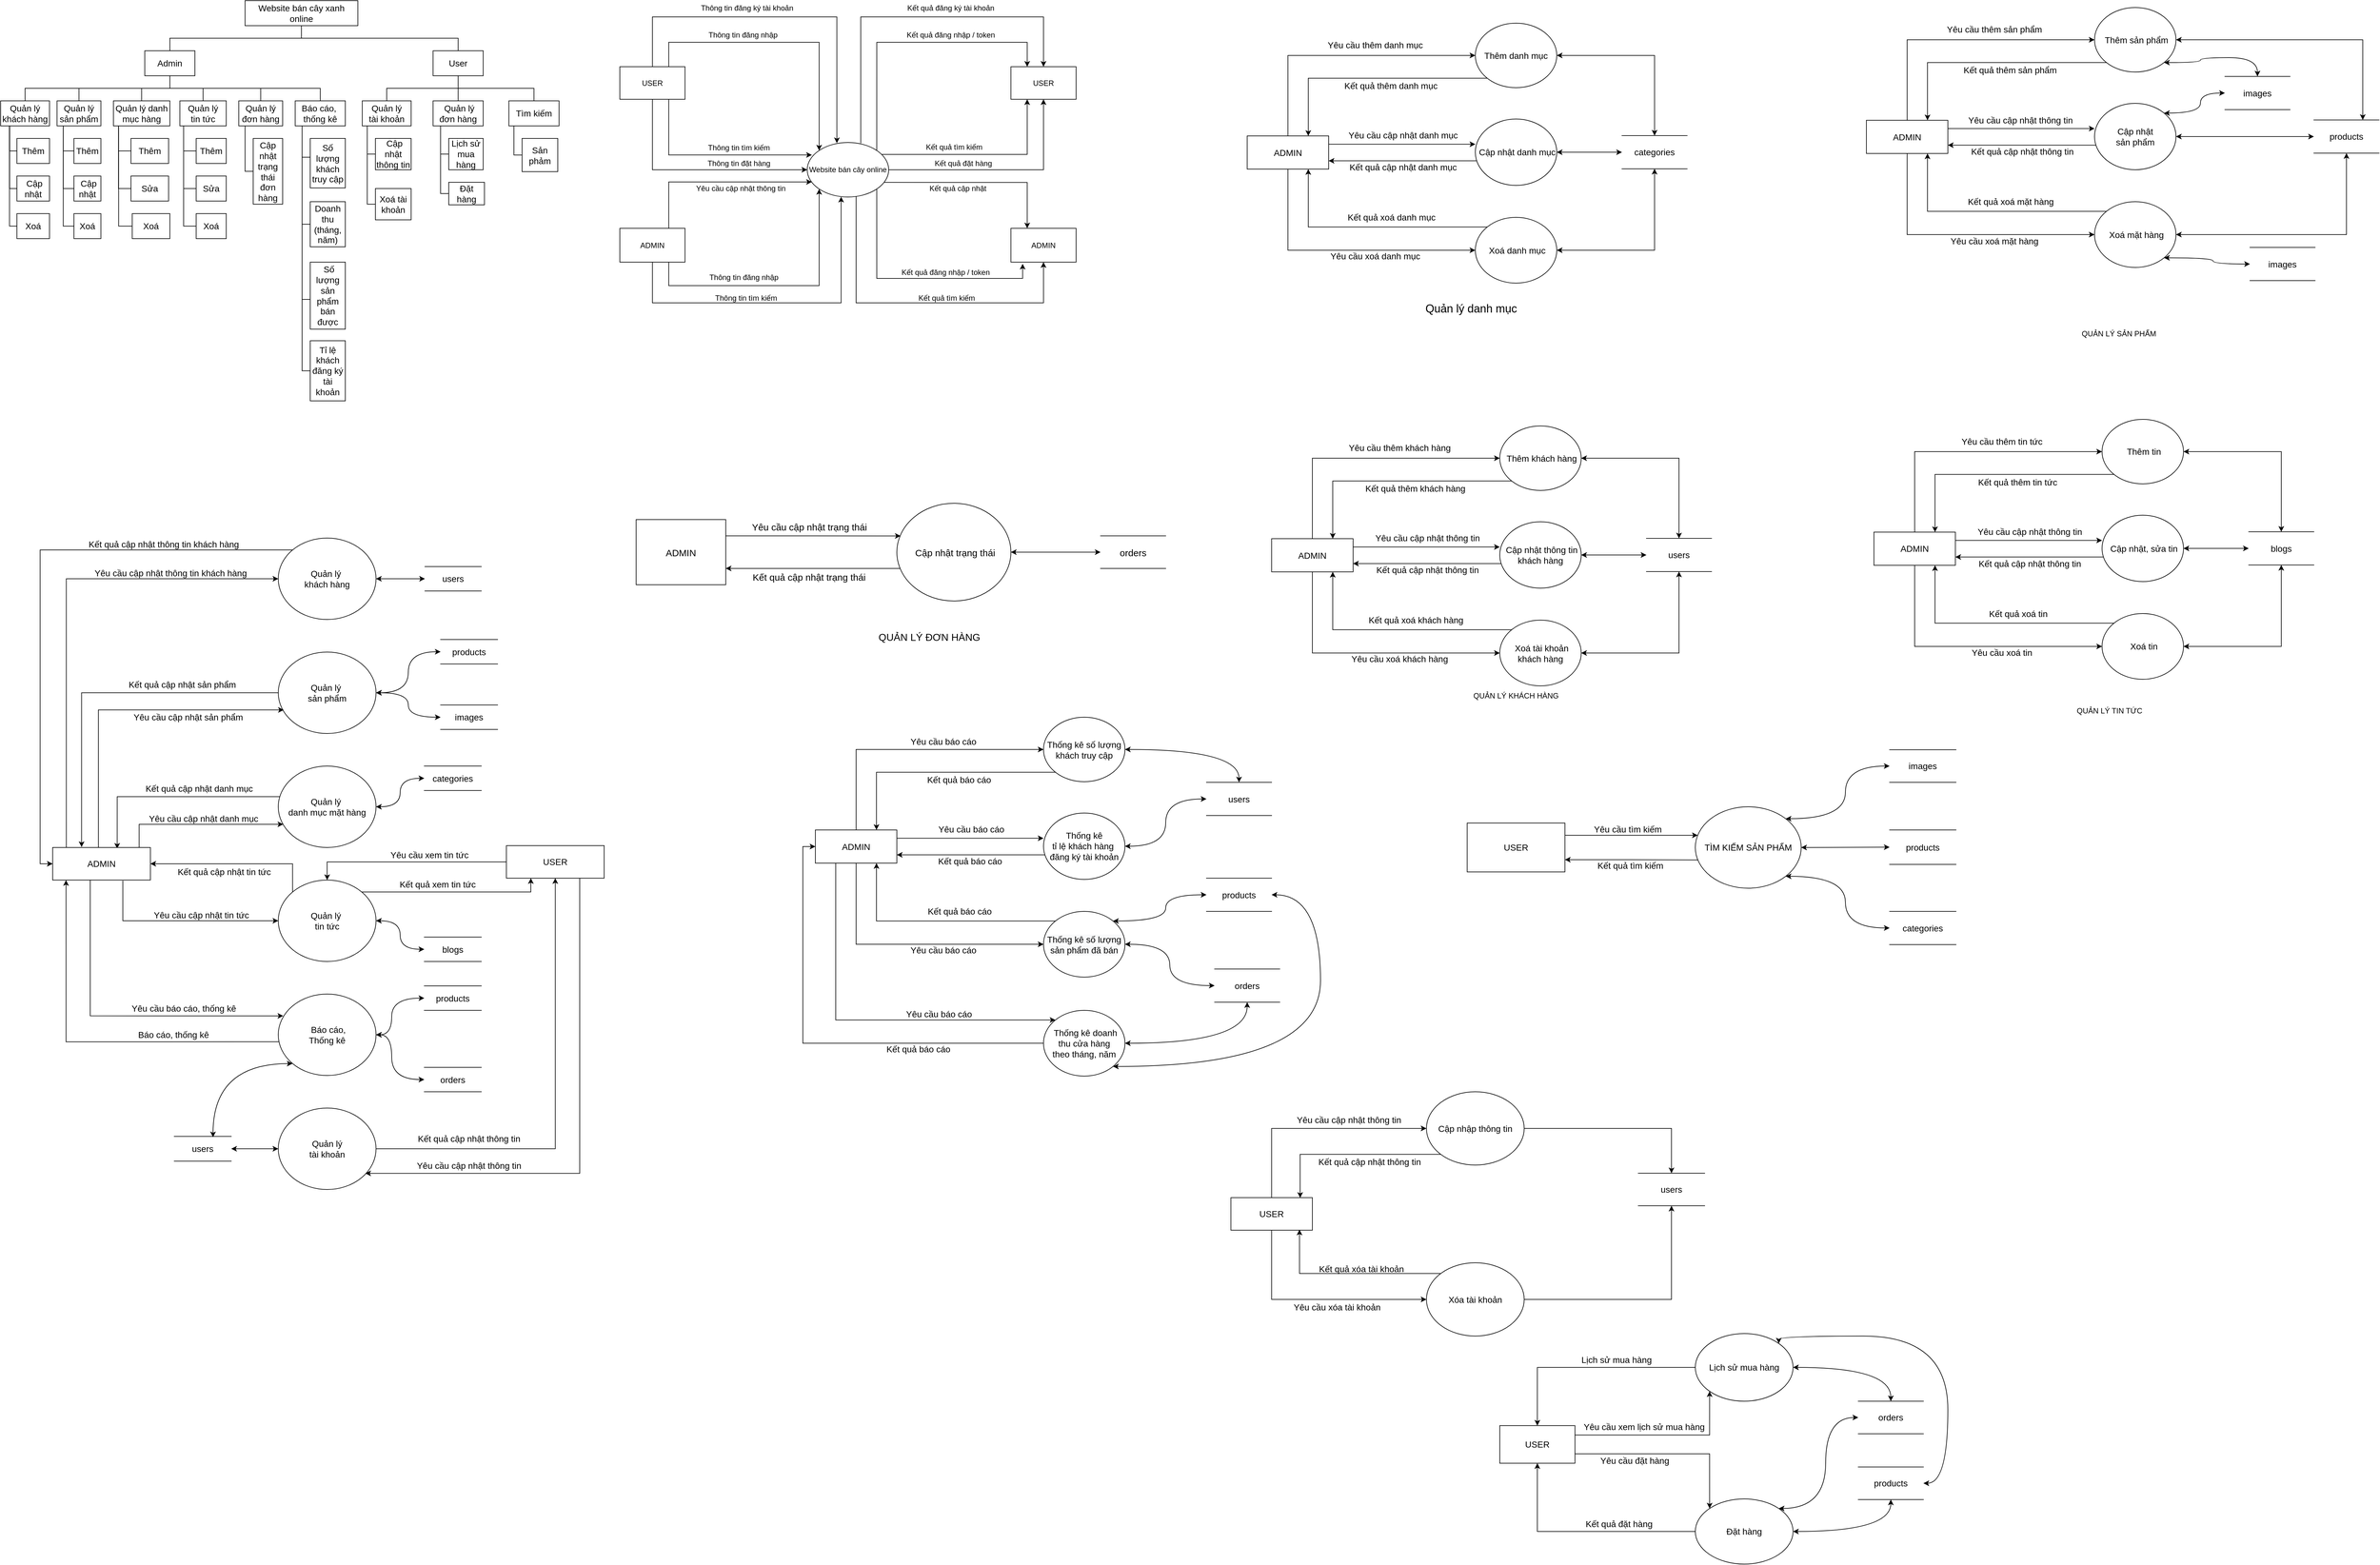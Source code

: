 <mxfile version="13.5.4" type="github">
  <diagram id="et3AeFfBmYFvC4YX-WKQ" name="Page-1">
    <mxGraphModel dx="928" dy="572" grid="1" gridSize="13" guides="1" tooltips="1" connect="1" arrows="1" fold="1" page="1" pageScale="1" pageWidth="4000" pageHeight="3000" background="#FFFFFF" math="0" shadow="0">
      <root>
        <mxCell id="0" />
        <mxCell id="1" parent="0" />
        <mxCell id="l6hHztyn9rgP2krN6HWv-18" style="edgeStyle=orthogonalEdgeStyle;rounded=0;orthogonalLoop=1;jettySize=auto;html=1;exitX=0.5;exitY=1;exitDx=0;exitDy=0;entryX=0.5;entryY=0;entryDx=0;entryDy=0;endArrow=none;endFill=0;fontSize=14;" parent="1" source="l6hHztyn9rgP2krN6HWv-1" target="l6hHztyn9rgP2krN6HWv-2" edge="1">
          <mxGeometry relative="1" as="geometry" />
        </mxCell>
        <mxCell id="l6hHztyn9rgP2krN6HWv-19" style="edgeStyle=orthogonalEdgeStyle;rounded=0;orthogonalLoop=1;jettySize=auto;html=1;exitX=0.5;exitY=1;exitDx=0;exitDy=0;entryX=0.5;entryY=0;entryDx=0;entryDy=0;endArrow=none;endFill=0;fontSize=14;" parent="1" source="l6hHztyn9rgP2krN6HWv-1" target="l6hHztyn9rgP2krN6HWv-3" edge="1">
          <mxGeometry relative="1" as="geometry" />
        </mxCell>
        <mxCell id="l6hHztyn9rgP2krN6HWv-1" value="Website bán cây xanh online" style="rounded=0;whiteSpace=wrap;html=1;fontSize=14;" parent="1" vertex="1">
          <mxGeometry x="442" y="52" width="180" height="40" as="geometry" />
        </mxCell>
        <mxCell id="l6hHztyn9rgP2krN6HWv-12" style="edgeStyle=orthogonalEdgeStyle;rounded=0;orthogonalLoop=1;jettySize=auto;html=1;exitX=0.5;exitY=1;exitDx=0;exitDy=0;entryX=0.5;entryY=0;entryDx=0;entryDy=0;endArrow=none;endFill=0;fontSize=14;" parent="1" source="l6hHztyn9rgP2krN6HWv-2" target="l6hHztyn9rgP2krN6HWv-4" edge="1">
          <mxGeometry relative="1" as="geometry" />
        </mxCell>
        <mxCell id="l6hHztyn9rgP2krN6HWv-13" style="edgeStyle=orthogonalEdgeStyle;rounded=0;orthogonalLoop=1;jettySize=auto;html=1;exitX=0.5;exitY=1;exitDx=0;exitDy=0;entryX=0.5;entryY=0;entryDx=0;entryDy=0;endArrow=none;endFill=0;fontSize=14;" parent="1" source="l6hHztyn9rgP2krN6HWv-2" target="l6hHztyn9rgP2krN6HWv-8" edge="1">
          <mxGeometry relative="1" as="geometry" />
        </mxCell>
        <mxCell id="l6hHztyn9rgP2krN6HWv-14" style="edgeStyle=orthogonalEdgeStyle;rounded=0;orthogonalLoop=1;jettySize=auto;html=1;exitX=0.5;exitY=1;exitDx=0;exitDy=0;entryX=0.5;entryY=0;entryDx=0;entryDy=0;endArrow=none;endFill=0;fontSize=14;" parent="1" source="l6hHztyn9rgP2krN6HWv-2" target="l6hHztyn9rgP2krN6HWv-9" edge="1">
          <mxGeometry relative="1" as="geometry" />
        </mxCell>
        <mxCell id="l6hHztyn9rgP2krN6HWv-15" style="edgeStyle=orthogonalEdgeStyle;rounded=0;orthogonalLoop=1;jettySize=auto;html=1;exitX=0.5;exitY=1;exitDx=0;exitDy=0;entryX=0.5;entryY=0;entryDx=0;entryDy=0;endArrow=none;endFill=0;fontSize=14;" parent="1" source="l6hHztyn9rgP2krN6HWv-2" target="l6hHztyn9rgP2krN6HWv-7" edge="1">
          <mxGeometry relative="1" as="geometry" />
        </mxCell>
        <mxCell id="l6hHztyn9rgP2krN6HWv-16" style="edgeStyle=orthogonalEdgeStyle;rounded=0;orthogonalLoop=1;jettySize=auto;html=1;exitX=0.5;exitY=1;exitDx=0;exitDy=0;entryX=0.5;entryY=0;entryDx=0;entryDy=0;endArrow=none;endFill=0;fontSize=14;" parent="1" source="l6hHztyn9rgP2krN6HWv-2" target="l6hHztyn9rgP2krN6HWv-6" edge="1">
          <mxGeometry relative="1" as="geometry" />
        </mxCell>
        <mxCell id="l6hHztyn9rgP2krN6HWv-17" style="edgeStyle=orthogonalEdgeStyle;rounded=0;orthogonalLoop=1;jettySize=auto;html=1;exitX=0.5;exitY=1;exitDx=0;exitDy=0;entryX=0.5;entryY=0;entryDx=0;entryDy=0;endArrow=none;endFill=0;fontSize=14;" parent="1" source="l6hHztyn9rgP2krN6HWv-2" target="l6hHztyn9rgP2krN6HWv-5" edge="1">
          <mxGeometry relative="1" as="geometry" />
        </mxCell>
        <mxCell id="l6hHztyn9rgP2krN6HWv-2" value="Admin" style="rounded=0;whiteSpace=wrap;html=1;fontSize=14;" parent="1" vertex="1">
          <mxGeometry x="282" y="132" width="80" height="40" as="geometry" />
        </mxCell>
        <mxCell id="l6hHztyn9rgP2krN6HWv-20" style="edgeStyle=orthogonalEdgeStyle;rounded=0;orthogonalLoop=1;jettySize=auto;html=1;exitX=0.5;exitY=1;exitDx=0;exitDy=0;entryX=0.5;entryY=0;entryDx=0;entryDy=0;endArrow=none;endFill=0;fontSize=14;" parent="1" source="l6hHztyn9rgP2krN6HWv-3" target="l6hHztyn9rgP2krN6HWv-10" edge="1">
          <mxGeometry relative="1" as="geometry" />
        </mxCell>
        <mxCell id="l6hHztyn9rgP2krN6HWv-21" style="edgeStyle=orthogonalEdgeStyle;rounded=0;orthogonalLoop=1;jettySize=auto;html=1;exitX=0.5;exitY=1;exitDx=0;exitDy=0;entryX=0.5;entryY=0;entryDx=0;entryDy=0;endArrow=none;endFill=0;fontSize=14;" parent="1" source="l6hHztyn9rgP2krN6HWv-3" target="l6hHztyn9rgP2krN6HWv-11" edge="1">
          <mxGeometry relative="1" as="geometry" />
        </mxCell>
        <mxCell id="C2IFcDloGhtmpvNx6dyK-3" style="edgeStyle=orthogonalEdgeStyle;rounded=0;orthogonalLoop=1;jettySize=auto;html=1;exitX=0.5;exitY=1;exitDx=0;exitDy=0;entryX=0.5;entryY=0;entryDx=0;entryDy=0;endArrow=none;endFill=0;fontSize=14;" parent="1" source="l6hHztyn9rgP2krN6HWv-3" target="C2IFcDloGhtmpvNx6dyK-2" edge="1">
          <mxGeometry relative="1" as="geometry" />
        </mxCell>
        <mxCell id="l6hHztyn9rgP2krN6HWv-3" value="User" style="rounded=0;whiteSpace=wrap;html=1;fontSize=14;" parent="1" vertex="1">
          <mxGeometry x="742" y="132" width="80" height="40" as="geometry" />
        </mxCell>
        <mxCell id="l6hHztyn9rgP2krN6HWv-4" value="Quản lý &lt;br style=&quot;font-size: 14px;&quot;&gt;khách hàng" style="rounded=0;whiteSpace=wrap;html=1;fontSize=14;" parent="1" vertex="1">
          <mxGeometry x="52" y="212" width="78" height="40" as="geometry" />
        </mxCell>
        <mxCell id="l6hHztyn9rgP2krN6HWv-5" value="Báo cáo,&amp;nbsp;&lt;br style=&quot;font-size: 14px;&quot;&gt;thống kê" style="rounded=0;whiteSpace=wrap;html=1;fontSize=14;" parent="1" vertex="1">
          <mxGeometry x="522" y="212" width="80" height="40" as="geometry" />
        </mxCell>
        <mxCell id="l6hHztyn9rgP2krN6HWv-6" value="Quản lý&lt;br style=&quot;font-size: 14px;&quot;&gt;đơn hàng" style="rounded=0;whiteSpace=wrap;html=1;fontSize=14;" parent="1" vertex="1">
          <mxGeometry x="432" y="212" width="70" height="40" as="geometry" />
        </mxCell>
        <mxCell id="l6hHztyn9rgP2krN6HWv-7" value="Quản lý&lt;br style=&quot;font-size: 14px;&quot;&gt;tin tức" style="rounded=0;whiteSpace=wrap;html=1;fontSize=14;" parent="1" vertex="1">
          <mxGeometry x="338" y="212" width="74" height="40" as="geometry" />
        </mxCell>
        <mxCell id="l6hHztyn9rgP2krN6HWv-8" value="Quản lý &lt;br style=&quot;font-size: 14px;&quot;&gt;sản phẩm" style="rounded=0;whiteSpace=wrap;html=1;fontSize=14;" parent="1" vertex="1">
          <mxGeometry x="142" y="212" width="70" height="40" as="geometry" />
        </mxCell>
        <mxCell id="l6hHztyn9rgP2krN6HWv-9" value="Quản lý danh mục hàng" style="rounded=0;whiteSpace=wrap;html=1;fontSize=14;" parent="1" vertex="1">
          <mxGeometry x="232" y="212" width="90" height="40" as="geometry" />
        </mxCell>
        <mxCell id="l6hHztyn9rgP2krN6HWv-10" value="Quản lý&lt;br style=&quot;font-size: 14px;&quot;&gt;tài khoản" style="rounded=0;whiteSpace=wrap;html=1;fontSize=14;" parent="1" vertex="1">
          <mxGeometry x="629" y="212" width="78" height="40" as="geometry" />
        </mxCell>
        <mxCell id="l6hHztyn9rgP2krN6HWv-11" value="&amp;nbsp;Quản lý&lt;br style=&quot;font-size: 14px;&quot;&gt;đơn hàng" style="rounded=0;whiteSpace=wrap;html=1;fontSize=14;" parent="1" vertex="1">
          <mxGeometry x="742" y="212" width="80" height="40" as="geometry" />
        </mxCell>
        <mxCell id="xMuGLO1H8U7UrOTYDP_Z-3" style="edgeStyle=orthogonalEdgeStyle;rounded=0;orthogonalLoop=1;jettySize=auto;html=1;exitX=0;exitY=0.5;exitDx=0;exitDy=0;entryX=0.182;entryY=1.006;entryDx=0;entryDy=0;entryPerimeter=0;endArrow=none;endFill=0;fontSize=14;" parent="1" source="l6hHztyn9rgP2krN6HWv-22" target="l6hHztyn9rgP2krN6HWv-4" edge="1">
          <mxGeometry relative="1" as="geometry">
            <Array as="points">
              <mxPoint x="66" y="292" />
            </Array>
          </mxGeometry>
        </mxCell>
        <mxCell id="l6hHztyn9rgP2krN6HWv-22" value="Thêm&lt;br style=&quot;font-size: 14px;&quot;&gt;" style="rounded=0;whiteSpace=wrap;html=1;fontSize=14;" parent="1" vertex="1">
          <mxGeometry x="78" y="272" width="52" height="40" as="geometry" />
        </mxCell>
        <mxCell id="xMuGLO1H8U7UrOTYDP_Z-4" style="edgeStyle=orthogonalEdgeStyle;rounded=0;orthogonalLoop=1;jettySize=auto;html=1;exitX=0;exitY=0.5;exitDx=0;exitDy=0;entryX=0.182;entryY=1.028;entryDx=0;entryDy=0;entryPerimeter=0;endArrow=none;endFill=0;fontSize=14;" parent="1" source="l6hHztyn9rgP2krN6HWv-23" target="l6hHztyn9rgP2krN6HWv-4" edge="1">
          <mxGeometry relative="1" as="geometry">
            <Array as="points">
              <mxPoint x="66" y="352" />
            </Array>
          </mxGeometry>
        </mxCell>
        <mxCell id="l6hHztyn9rgP2krN6HWv-23" value="&amp;nbsp;Cập&lt;br style=&quot;font-size: 14px;&quot;&gt;nhật" style="rounded=0;whiteSpace=wrap;html=1;fontSize=14;" parent="1" vertex="1">
          <mxGeometry x="78" y="332" width="52" height="40" as="geometry" />
        </mxCell>
        <mxCell id="xMuGLO1H8U7UrOTYDP_Z-5" style="edgeStyle=orthogonalEdgeStyle;rounded=0;orthogonalLoop=1;jettySize=auto;html=1;exitX=0;exitY=0.5;exitDx=0;exitDy=0;entryX=0.182;entryY=0.993;entryDx=0;entryDy=0;entryPerimeter=0;endArrow=none;endFill=0;fontSize=14;" parent="1" source="l6hHztyn9rgP2krN6HWv-24" target="l6hHztyn9rgP2krN6HWv-4" edge="1">
          <mxGeometry relative="1" as="geometry">
            <Array as="points">
              <mxPoint x="66" y="412" />
            </Array>
          </mxGeometry>
        </mxCell>
        <mxCell id="l6hHztyn9rgP2krN6HWv-24" value="Xoá" style="rounded=0;whiteSpace=wrap;html=1;fontSize=14;" parent="1" vertex="1">
          <mxGeometry x="78" y="392" width="52" height="40" as="geometry" />
        </mxCell>
        <mxCell id="xMuGLO1H8U7UrOTYDP_Z-6" style="edgeStyle=orthogonalEdgeStyle;rounded=0;orthogonalLoop=1;jettySize=auto;html=1;exitX=0;exitY=0.5;exitDx=0;exitDy=0;entryX=0.148;entryY=0.987;entryDx=0;entryDy=0;endArrow=none;endFill=0;entryPerimeter=0;fontSize=14;" parent="1" source="l6hHztyn9rgP2krN6HWv-28" target="l6hHztyn9rgP2krN6HWv-8" edge="1">
          <mxGeometry relative="1" as="geometry">
            <Array as="points">
              <mxPoint x="152" y="292" />
              <mxPoint x="152" y="252" />
            </Array>
          </mxGeometry>
        </mxCell>
        <mxCell id="l6hHztyn9rgP2krN6HWv-28" value="Thêm&lt;br style=&quot;font-size: 14px;&quot;&gt;" style="rounded=0;whiteSpace=wrap;html=1;fontSize=14;" parent="1" vertex="1">
          <mxGeometry x="169" y="272" width="43" height="40" as="geometry" />
        </mxCell>
        <mxCell id="xMuGLO1H8U7UrOTYDP_Z-7" style="edgeStyle=orthogonalEdgeStyle;rounded=0;orthogonalLoop=1;jettySize=auto;html=1;exitX=0;exitY=0.5;exitDx=0;exitDy=0;entryX=0.142;entryY=1.023;entryDx=0;entryDy=0;entryPerimeter=0;endArrow=none;endFill=0;fontSize=14;" parent="1" source="l6hHztyn9rgP2krN6HWv-29" target="l6hHztyn9rgP2krN6HWv-8" edge="1">
          <mxGeometry relative="1" as="geometry">
            <Array as="points">
              <mxPoint x="152" y="352" />
            </Array>
          </mxGeometry>
        </mxCell>
        <mxCell id="l6hHztyn9rgP2krN6HWv-29" value="&amp;nbsp;Cập nhật" style="rounded=0;whiteSpace=wrap;html=1;fontSize=14;" parent="1" vertex="1">
          <mxGeometry x="169" y="332" width="43" height="40" as="geometry" />
        </mxCell>
        <mxCell id="xMuGLO1H8U7UrOTYDP_Z-8" style="edgeStyle=orthogonalEdgeStyle;rounded=0;orthogonalLoop=1;jettySize=auto;html=1;exitX=0;exitY=0.5;exitDx=0;exitDy=0;entryX=0.142;entryY=0.987;entryDx=0;entryDy=0;entryPerimeter=0;endArrow=none;endFill=0;fontSize=14;" parent="1" source="l6hHztyn9rgP2krN6HWv-30" target="l6hHztyn9rgP2krN6HWv-8" edge="1">
          <mxGeometry relative="1" as="geometry">
            <Array as="points">
              <mxPoint x="152" y="412" />
            </Array>
          </mxGeometry>
        </mxCell>
        <mxCell id="l6hHztyn9rgP2krN6HWv-30" value="Xoá" style="rounded=0;whiteSpace=wrap;html=1;fontSize=14;" parent="1" vertex="1">
          <mxGeometry x="169" y="392" width="43" height="40" as="geometry" />
        </mxCell>
        <mxCell id="xMuGLO1H8U7UrOTYDP_Z-9" style="edgeStyle=orthogonalEdgeStyle;rounded=0;orthogonalLoop=1;jettySize=auto;html=1;exitX=0;exitY=0.5;exitDx=0;exitDy=0;endArrow=none;endFill=0;fontSize=14;" parent="1" source="l6hHztyn9rgP2krN6HWv-31" edge="1">
          <mxGeometry relative="1" as="geometry">
            <mxPoint x="277" y="252" as="targetPoint" />
          </mxGeometry>
        </mxCell>
        <mxCell id="l6hHztyn9rgP2krN6HWv-31" value="Thêm&lt;br style=&quot;font-size: 14px;&quot;&gt;" style="rounded=0;whiteSpace=wrap;html=1;fontSize=14;" parent="1" vertex="1">
          <mxGeometry x="260" y="272" width="60" height="40" as="geometry" />
        </mxCell>
        <mxCell id="xMuGLO1H8U7UrOTYDP_Z-10" style="edgeStyle=orthogonalEdgeStyle;rounded=0;orthogonalLoop=1;jettySize=auto;html=1;exitX=0;exitY=0.5;exitDx=0;exitDy=0;endArrow=none;endFill=0;entryX=0.5;entryY=1;entryDx=0;entryDy=0;fontSize=14;" parent="1" source="l6hHztyn9rgP2krN6HWv-32" target="l6hHztyn9rgP2krN6HWv-9" edge="1">
          <mxGeometry relative="1" as="geometry">
            <mxPoint x="240" y="252" as="targetPoint" />
            <Array as="points">
              <mxPoint x="240" y="352" />
              <mxPoint x="240" y="252" />
            </Array>
          </mxGeometry>
        </mxCell>
        <mxCell id="l6hHztyn9rgP2krN6HWv-32" value="Sửa" style="rounded=0;whiteSpace=wrap;html=1;fontSize=14;" parent="1" vertex="1">
          <mxGeometry x="260" y="332" width="60" height="40" as="geometry" />
        </mxCell>
        <mxCell id="xMuGLO1H8U7UrOTYDP_Z-11" style="edgeStyle=orthogonalEdgeStyle;rounded=0;orthogonalLoop=1;jettySize=auto;html=1;exitX=0;exitY=0.5;exitDx=0;exitDy=0;entryX=0.092;entryY=1.023;entryDx=0;entryDy=0;entryPerimeter=0;endArrow=none;endFill=0;fontSize=14;" parent="1" source="l6hHztyn9rgP2krN6HWv-33" target="l6hHztyn9rgP2krN6HWv-9" edge="1">
          <mxGeometry relative="1" as="geometry" />
        </mxCell>
        <mxCell id="l6hHztyn9rgP2krN6HWv-33" value="Xoá" style="rounded=0;whiteSpace=wrap;html=1;fontSize=14;" parent="1" vertex="1">
          <mxGeometry x="262" y="392" width="60" height="40" as="geometry" />
        </mxCell>
        <mxCell id="xMuGLO1H8U7UrOTYDP_Z-13" style="edgeStyle=orthogonalEdgeStyle;rounded=0;orthogonalLoop=1;jettySize=auto;html=1;exitX=0;exitY=0.5;exitDx=0;exitDy=0;entryX=0.25;entryY=1;entryDx=0;entryDy=0;endArrow=none;endFill=0;fontSize=14;" parent="1" source="l6hHztyn9rgP2krN6HWv-44" target="l6hHztyn9rgP2krN6HWv-7" edge="1">
          <mxGeometry relative="1" as="geometry" />
        </mxCell>
        <mxCell id="l6hHztyn9rgP2krN6HWv-44" value="Thêm&lt;br style=&quot;font-size: 14px;&quot;&gt;" style="rounded=0;whiteSpace=wrap;html=1;fontSize=14;" parent="1" vertex="1">
          <mxGeometry x="364" y="272" width="48" height="40" as="geometry" />
        </mxCell>
        <mxCell id="xMuGLO1H8U7UrOTYDP_Z-15" style="edgeStyle=orthogonalEdgeStyle;rounded=0;orthogonalLoop=1;jettySize=auto;html=1;exitX=0;exitY=0.5;exitDx=0;exitDy=0;entryX=0.5;entryY=1;entryDx=0;entryDy=0;endArrow=none;endFill=0;fontSize=14;" parent="1" source="l6hHztyn9rgP2krN6HWv-45" target="l6hHztyn9rgP2krN6HWv-7" edge="1">
          <mxGeometry relative="1" as="geometry">
            <Array as="points">
              <mxPoint x="344" y="352" />
              <mxPoint x="344" y="252" />
            </Array>
          </mxGeometry>
        </mxCell>
        <mxCell id="l6hHztyn9rgP2krN6HWv-45" value="Sửa" style="rounded=0;whiteSpace=wrap;html=1;fontSize=14;" parent="1" vertex="1">
          <mxGeometry x="364" y="332" width="48" height="40" as="geometry" />
        </mxCell>
        <mxCell id="xMuGLO1H8U7UrOTYDP_Z-16" style="edgeStyle=orthogonalEdgeStyle;rounded=0;orthogonalLoop=1;jettySize=auto;html=1;exitX=0;exitY=0.5;exitDx=0;exitDy=0;entryX=0.5;entryY=1;entryDx=0;entryDy=0;endArrow=none;endFill=0;fontSize=14;" parent="1" source="l6hHztyn9rgP2krN6HWv-46" target="l6hHztyn9rgP2krN6HWv-7" edge="1">
          <mxGeometry relative="1" as="geometry">
            <Array as="points">
              <mxPoint x="344" y="412" />
              <mxPoint x="344" y="252" />
            </Array>
          </mxGeometry>
        </mxCell>
        <mxCell id="l6hHztyn9rgP2krN6HWv-46" value="Xoá" style="rounded=0;whiteSpace=wrap;html=1;fontSize=14;" parent="1" vertex="1">
          <mxGeometry x="364" y="392" width="48" height="40" as="geometry" />
        </mxCell>
        <mxCell id="xMuGLO1H8U7UrOTYDP_Z-17" style="edgeStyle=orthogonalEdgeStyle;rounded=0;orthogonalLoop=1;jettySize=auto;html=1;exitX=0;exitY=0.5;exitDx=0;exitDy=0;entryX=0.25;entryY=1;entryDx=0;entryDy=0;endArrow=none;endFill=0;fontSize=14;" parent="1" source="l6hHztyn9rgP2krN6HWv-47" target="l6hHztyn9rgP2krN6HWv-6" edge="1">
          <mxGeometry relative="1" as="geometry">
            <Array as="points">
              <mxPoint x="442" y="325" />
              <mxPoint x="442" y="252" />
            </Array>
          </mxGeometry>
        </mxCell>
        <mxCell id="l6hHztyn9rgP2krN6HWv-47" value="Cập nhật&lt;br style=&quot;font-size: 14px;&quot;&gt;trạng thái&lt;br style=&quot;font-size: 14px;&quot;&gt;đơn hàng" style="rounded=0;whiteSpace=wrap;html=1;fontSize=14;" parent="1" vertex="1">
          <mxGeometry x="455" y="272" width="47" height="105" as="geometry" />
        </mxCell>
        <mxCell id="xMuGLO1H8U7UrOTYDP_Z-19" style="edgeStyle=orthogonalEdgeStyle;rounded=0;orthogonalLoop=1;jettySize=auto;html=1;exitX=0;exitY=0.5;exitDx=0;exitDy=0;entryX=0.5;entryY=1;entryDx=0;entryDy=0;endArrow=none;endFill=0;fontSize=14;" parent="1" source="l6hHztyn9rgP2krN6HWv-49" target="l6hHztyn9rgP2krN6HWv-5" edge="1">
          <mxGeometry relative="1" as="geometry">
            <Array as="points">
              <mxPoint x="533" y="302" />
              <mxPoint x="533" y="252" />
            </Array>
          </mxGeometry>
        </mxCell>
        <mxCell id="l6hHztyn9rgP2krN6HWv-49" value="Số lượng khách truy cập" style="rounded=0;whiteSpace=wrap;html=1;fontSize=14;" parent="1" vertex="1">
          <mxGeometry x="546" y="272" width="56" height="79" as="geometry" />
        </mxCell>
        <mxCell id="xMuGLO1H8U7UrOTYDP_Z-21" style="edgeStyle=orthogonalEdgeStyle;rounded=0;orthogonalLoop=1;jettySize=auto;html=1;exitX=0;exitY=0.5;exitDx=0;exitDy=0;entryX=0.5;entryY=1;entryDx=0;entryDy=0;endArrow=none;endFill=0;fontSize=14;" parent="1" source="l6hHztyn9rgP2krN6HWv-50" target="l6hHztyn9rgP2krN6HWv-5" edge="1">
          <mxGeometry relative="1" as="geometry">
            <Array as="points">
              <mxPoint x="546" y="529" />
              <mxPoint x="533" y="529" />
              <mxPoint x="533" y="252" />
            </Array>
          </mxGeometry>
        </mxCell>
        <mxCell id="l6hHztyn9rgP2krN6HWv-50" value="&amp;nbsp;Số lượng sản phẩm bán được" style="rounded=0;whiteSpace=wrap;html=1;fontSize=14;" parent="1" vertex="1">
          <mxGeometry x="546" y="469.5" width="56" height="107" as="geometry" />
        </mxCell>
        <mxCell id="xMuGLO1H8U7UrOTYDP_Z-20" style="edgeStyle=orthogonalEdgeStyle;rounded=0;orthogonalLoop=1;jettySize=auto;html=1;exitX=0;exitY=0.5;exitDx=0;exitDy=0;entryX=0.5;entryY=1;entryDx=0;entryDy=0;endArrow=none;endFill=0;fontSize=14;" parent="1" source="l6hHztyn9rgP2krN6HWv-51" target="l6hHztyn9rgP2krN6HWv-5" edge="1">
          <mxGeometry relative="1" as="geometry">
            <Array as="points">
              <mxPoint x="533" y="409" />
              <mxPoint x="533" y="252" />
            </Array>
          </mxGeometry>
        </mxCell>
        <mxCell id="l6hHztyn9rgP2krN6HWv-51" value="Doanh thu&lt;br style=&quot;font-size: 14px;&quot;&gt;(tháng, năm)" style="rounded=0;whiteSpace=wrap;html=1;fontSize=14;" parent="1" vertex="1">
          <mxGeometry x="546" y="373" width="56" height="72" as="geometry" />
        </mxCell>
        <mxCell id="xMuGLO1H8U7UrOTYDP_Z-22" style="edgeStyle=orthogonalEdgeStyle;rounded=0;orthogonalLoop=1;jettySize=auto;html=1;exitX=0;exitY=0.5;exitDx=0;exitDy=0;entryX=0.5;entryY=1;entryDx=0;entryDy=0;endArrow=none;endFill=0;fontSize=14;" parent="1" source="l6hHztyn9rgP2krN6HWv-52" target="l6hHztyn9rgP2krN6HWv-5" edge="1">
          <mxGeometry relative="1" as="geometry">
            <Array as="points">
              <mxPoint x="533" y="643" />
              <mxPoint x="533" y="252" />
            </Array>
          </mxGeometry>
        </mxCell>
        <mxCell id="l6hHztyn9rgP2krN6HWv-52" value="Tỉ lệ khách đăng ký tài khoản" style="rounded=0;whiteSpace=wrap;html=1;fontSize=14;" parent="1" vertex="1">
          <mxGeometry x="546" y="595" width="56" height="96" as="geometry" />
        </mxCell>
        <mxCell id="xMuGLO1H8U7UrOTYDP_Z-23" style="edgeStyle=orthogonalEdgeStyle;rounded=0;orthogonalLoop=1;jettySize=auto;html=1;exitX=0;exitY=0.5;exitDx=0;exitDy=0;entryX=0.5;entryY=1;entryDx=0;entryDy=0;endArrow=none;endFill=0;fontSize=14;" parent="1" source="l6hHztyn9rgP2krN6HWv-57" target="l6hHztyn9rgP2krN6HWv-10" edge="1">
          <mxGeometry relative="1" as="geometry">
            <Array as="points">
              <mxPoint x="637" y="297" />
              <mxPoint x="637" y="252" />
            </Array>
          </mxGeometry>
        </mxCell>
        <mxCell id="l6hHztyn9rgP2krN6HWv-57" value="&amp;nbsp;Cập nhật thông tin" style="rounded=0;whiteSpace=wrap;html=1;fontSize=14;" parent="1" vertex="1">
          <mxGeometry x="650" y="272" width="57" height="50" as="geometry" />
        </mxCell>
        <mxCell id="xMuGLO1H8U7UrOTYDP_Z-25" style="edgeStyle=orthogonalEdgeStyle;rounded=0;orthogonalLoop=1;jettySize=auto;html=1;exitX=0;exitY=0.5;exitDx=0;exitDy=0;entryX=0.5;entryY=1;entryDx=0;entryDy=0;endArrow=none;endFill=0;fontSize=14;" parent="1" source="l6hHztyn9rgP2krN6HWv-58" target="l6hHztyn9rgP2krN6HWv-10" edge="1">
          <mxGeometry relative="1" as="geometry">
            <Array as="points">
              <mxPoint x="637" y="377" />
              <mxPoint x="637" y="252" />
            </Array>
          </mxGeometry>
        </mxCell>
        <mxCell id="l6hHztyn9rgP2krN6HWv-58" value="Xoá tài khoản" style="rounded=0;whiteSpace=wrap;html=1;fontSize=14;" parent="1" vertex="1">
          <mxGeometry x="650" y="352" width="57" height="50" as="geometry" />
        </mxCell>
        <mxCell id="xMuGLO1H8U7UrOTYDP_Z-26" style="edgeStyle=orthogonalEdgeStyle;rounded=0;orthogonalLoop=1;jettySize=auto;html=1;exitX=0;exitY=0.5;exitDx=0;exitDy=0;entryX=0.25;entryY=1;entryDx=0;entryDy=0;endArrow=none;endFill=0;fontSize=14;" parent="1" source="l6hHztyn9rgP2krN6HWv-61" target="l6hHztyn9rgP2krN6HWv-11" edge="1">
          <mxGeometry relative="1" as="geometry">
            <Array as="points">
              <mxPoint x="754" y="297" />
              <mxPoint x="754" y="252" />
            </Array>
          </mxGeometry>
        </mxCell>
        <mxCell id="l6hHztyn9rgP2krN6HWv-61" value="Lịch sử&lt;br style=&quot;font-size: 14px;&quot;&gt;mua hàng" style="rounded=0;whiteSpace=wrap;html=1;fontSize=14;" parent="1" vertex="1">
          <mxGeometry x="767" y="272" width="55" height="50" as="geometry" />
        </mxCell>
        <mxCell id="xMuGLO1H8U7UrOTYDP_Z-28" style="edgeStyle=orthogonalEdgeStyle;rounded=0;orthogonalLoop=1;jettySize=auto;html=1;exitX=0;exitY=0.5;exitDx=0;exitDy=0;entryX=0.5;entryY=1;entryDx=0;entryDy=0;endArrow=none;endFill=0;fontSize=14;" parent="1" source="l6hHztyn9rgP2krN6HWv-64" target="l6hHztyn9rgP2krN6HWv-11" edge="1">
          <mxGeometry relative="1" as="geometry">
            <Array as="points">
              <mxPoint x="754" y="360" />
              <mxPoint x="754" y="252" />
            </Array>
          </mxGeometry>
        </mxCell>
        <mxCell id="l6hHztyn9rgP2krN6HWv-64" value="Đặt hàng" style="rounded=0;whiteSpace=wrap;html=1;fontSize=14;" parent="1" vertex="1">
          <mxGeometry x="767" y="342" width="57" height="36" as="geometry" />
        </mxCell>
        <mxCell id="l6hHztyn9rgP2krN6HWv-76" style="edgeStyle=orthogonalEdgeStyle;rounded=0;orthogonalLoop=1;jettySize=auto;html=1;exitX=1;exitY=1;exitDx=0;exitDy=0;entryX=0.18;entryY=1.05;entryDx=0;entryDy=0;entryPerimeter=0;endArrow=classic;endFill=1;" parent="1" source="l6hHztyn9rgP2krN6HWv-67" target="l6hHztyn9rgP2krN6HWv-75" edge="1">
          <mxGeometry relative="1" as="geometry">
            <Array as="points">
              <mxPoint x="1450" y="495.5" />
              <mxPoint x="1683" y="495.5" />
            </Array>
          </mxGeometry>
        </mxCell>
        <mxCell id="l6hHztyn9rgP2krN6HWv-80" style="edgeStyle=orthogonalEdgeStyle;rounded=0;orthogonalLoop=1;jettySize=auto;html=1;entryX=0.5;entryY=1;entryDx=0;entryDy=0;endArrow=classic;endFill=1;" parent="1" source="l6hHztyn9rgP2krN6HWv-67" target="l6hHztyn9rgP2krN6HWv-75" edge="1">
          <mxGeometry relative="1" as="geometry">
            <Array as="points">
              <mxPoint x="1417" y="534.5" />
              <mxPoint x="1716" y="534.5" />
            </Array>
          </mxGeometry>
        </mxCell>
        <mxCell id="l6hHztyn9rgP2krN6HWv-83" style="edgeStyle=orthogonalEdgeStyle;rounded=0;orthogonalLoop=1;jettySize=auto;html=1;exitX=1;exitY=0;exitDx=0;exitDy=0;entryX=0.25;entryY=0;entryDx=0;entryDy=0;endArrow=classic;endFill=1;" parent="1" source="l6hHztyn9rgP2krN6HWv-67" target="l6hHztyn9rgP2krN6HWv-81" edge="1">
          <mxGeometry relative="1" as="geometry">
            <Array as="points">
              <mxPoint x="1450" y="118.5" />
              <mxPoint x="1690" y="118.5" />
            </Array>
          </mxGeometry>
        </mxCell>
        <mxCell id="ec-PwEsvEGPstZVbb-wG-12" style="edgeStyle=orthogonalEdgeStyle;rounded=0;orthogonalLoop=1;jettySize=auto;html=1;exitX=0.657;exitY=0.014;exitDx=0;exitDy=0;entryX=0.5;entryY=0;entryDx=0;entryDy=0;exitPerimeter=0;" parent="1" source="l6hHztyn9rgP2krN6HWv-67" target="l6hHztyn9rgP2krN6HWv-81" edge="1">
          <mxGeometry relative="1" as="geometry">
            <Array as="points">
              <mxPoint x="1424" y="78" />
              <mxPoint x="1716" y="78" />
            </Array>
          </mxGeometry>
        </mxCell>
        <mxCell id="ec-PwEsvEGPstZVbb-wG-14" style="edgeStyle=orthogonalEdgeStyle;rounded=0;orthogonalLoop=1;jettySize=auto;html=1;exitX=0.912;exitY=0.218;exitDx=0;exitDy=0;entryX=0.25;entryY=1;entryDx=0;entryDy=0;exitPerimeter=0;" parent="1" source="l6hHztyn9rgP2krN6HWv-67" target="l6hHztyn9rgP2krN6HWv-81" edge="1">
          <mxGeometry relative="1" as="geometry" />
        </mxCell>
        <mxCell id="ec-PwEsvEGPstZVbb-wG-17" style="edgeStyle=orthogonalEdgeStyle;rounded=0;orthogonalLoop=1;jettySize=auto;html=1;entryX=0.5;entryY=1;entryDx=0;entryDy=0;" parent="1" source="l6hHztyn9rgP2krN6HWv-67" target="l6hHztyn9rgP2krN6HWv-81" edge="1">
          <mxGeometry relative="1" as="geometry" />
        </mxCell>
        <mxCell id="gGlTVquiV2Og2seTX1WU-3" style="edgeStyle=orthogonalEdgeStyle;rounded=0;orthogonalLoop=1;jettySize=auto;html=1;exitX=0.935;exitY=0.732;exitDx=0;exitDy=0;entryX=0.25;entryY=0;entryDx=0;entryDy=0;exitPerimeter=0;" parent="1" source="l6hHztyn9rgP2krN6HWv-67" target="l6hHztyn9rgP2krN6HWv-75" edge="1">
          <mxGeometry relative="1" as="geometry" />
        </mxCell>
        <mxCell id="l6hHztyn9rgP2krN6HWv-67" value="Website bán cây online" style="ellipse;whiteSpace=wrap;html=1;" parent="1" vertex="1">
          <mxGeometry x="1339" y="278.5" width="130" height="87" as="geometry" />
        </mxCell>
        <mxCell id="l6hHztyn9rgP2krN6HWv-74" style="edgeStyle=orthogonalEdgeStyle;rounded=0;orthogonalLoop=1;jettySize=auto;html=1;exitX=0.75;exitY=1;exitDx=0;exitDy=0;entryX=0;entryY=1;entryDx=0;entryDy=0;endArrow=classic;endFill=1;" parent="1" source="l6hHztyn9rgP2krN6HWv-68" target="l6hHztyn9rgP2krN6HWv-67" edge="1">
          <mxGeometry relative="1" as="geometry">
            <Array as="points">
              <mxPoint x="1118" y="507" />
              <mxPoint x="1358" y="507" />
            </Array>
          </mxGeometry>
        </mxCell>
        <mxCell id="l6hHztyn9rgP2krN6HWv-77" style="edgeStyle=orthogonalEdgeStyle;rounded=0;orthogonalLoop=1;jettySize=auto;html=1;exitX=0.5;exitY=1;exitDx=0;exitDy=0;entryX=0.416;entryY=0.996;entryDx=0;entryDy=0;entryPerimeter=0;endArrow=classic;endFill=1;" parent="1" source="l6hHztyn9rgP2krN6HWv-68" target="l6hHztyn9rgP2krN6HWv-67" edge="1">
          <mxGeometry relative="1" as="geometry">
            <Array as="points">
              <mxPoint x="1092" y="534.5" />
              <mxPoint x="1393" y="534.5" />
            </Array>
          </mxGeometry>
        </mxCell>
        <mxCell id="ec-PwEsvEGPstZVbb-wG-6" style="edgeStyle=orthogonalEdgeStyle;rounded=0;orthogonalLoop=1;jettySize=auto;html=1;exitX=0.75;exitY=0;exitDx=0;exitDy=0;entryX=0.057;entryY=0.724;entryDx=0;entryDy=0;entryPerimeter=0;" parent="1" source="l6hHztyn9rgP2krN6HWv-68" target="l6hHztyn9rgP2krN6HWv-67" edge="1">
          <mxGeometry relative="1" as="geometry">
            <Array as="points">
              <mxPoint x="1118" y="342" />
            </Array>
          </mxGeometry>
        </mxCell>
        <mxCell id="l6hHztyn9rgP2krN6HWv-68" value="ADMIN" style="rounded=0;whiteSpace=wrap;html=1;" parent="1" vertex="1">
          <mxGeometry x="1040" y="415.5" width="104" height="54" as="geometry" />
        </mxCell>
        <mxCell id="l6hHztyn9rgP2krN6HWv-71" style="edgeStyle=orthogonalEdgeStyle;rounded=0;orthogonalLoop=1;jettySize=auto;html=1;exitX=0.25;exitY=0;exitDx=0;exitDy=0;endArrow=classic;endFill=1;entryX=0;entryY=0;entryDx=0;entryDy=0;" parent="1" source="l6hHztyn9rgP2krN6HWv-69" target="l6hHztyn9rgP2krN6HWv-67" edge="1">
          <mxGeometry relative="1" as="geometry">
            <mxPoint x="1443" y="222.5" as="targetPoint" />
            <Array as="points">
              <mxPoint x="1066" y="165.5" />
              <mxPoint x="1118" y="165.5" />
              <mxPoint x="1118" y="118.5" />
              <mxPoint x="1358" y="118.5" />
            </Array>
          </mxGeometry>
        </mxCell>
        <mxCell id="ec-PwEsvEGPstZVbb-wG-1" style="edgeStyle=orthogonalEdgeStyle;rounded=0;orthogonalLoop=1;jettySize=auto;html=1;exitX=0.75;exitY=1;exitDx=0;exitDy=0;entryX=0.057;entryY=0.229;entryDx=0;entryDy=0;entryPerimeter=0;" parent="1" source="l6hHztyn9rgP2krN6HWv-69" target="l6hHztyn9rgP2krN6HWv-67" edge="1">
          <mxGeometry relative="1" as="geometry">
            <Array as="points">
              <mxPoint x="1118" y="298" />
            </Array>
          </mxGeometry>
        </mxCell>
        <mxCell id="ec-PwEsvEGPstZVbb-wG-4" style="edgeStyle=orthogonalEdgeStyle;rounded=0;orthogonalLoop=1;jettySize=auto;html=1;exitX=0.5;exitY=0;exitDx=0;exitDy=0;entryX=0.364;entryY=0.012;entryDx=0;entryDy=0;entryPerimeter=0;" parent="1" source="l6hHztyn9rgP2krN6HWv-69" target="l6hHztyn9rgP2krN6HWv-67" edge="1">
          <mxGeometry relative="1" as="geometry">
            <Array as="points">
              <mxPoint x="1092" y="78" />
              <mxPoint x="1386" y="78" />
            </Array>
          </mxGeometry>
        </mxCell>
        <mxCell id="ec-PwEsvEGPstZVbb-wG-20" style="edgeStyle=orthogonalEdgeStyle;rounded=0;orthogonalLoop=1;jettySize=auto;html=1;exitX=0.5;exitY=1;exitDx=0;exitDy=0;entryX=0;entryY=0.5;entryDx=0;entryDy=0;" parent="1" source="l6hHztyn9rgP2krN6HWv-69" target="l6hHztyn9rgP2krN6HWv-67" edge="1">
          <mxGeometry relative="1" as="geometry">
            <Array as="points">
              <mxPoint x="1092" y="322" />
            </Array>
          </mxGeometry>
        </mxCell>
        <mxCell id="l6hHztyn9rgP2krN6HWv-69" value="USER" style="rounded=0;whiteSpace=wrap;html=1;" parent="1" vertex="1">
          <mxGeometry x="1040" y="157.5" width="104" height="52" as="geometry" />
        </mxCell>
        <mxCell id="l6hHztyn9rgP2krN6HWv-72" value="&amp;nbsp;Thông tin đăng nhập" style="text;html=1;strokeColor=none;fillColor=none;align=center;verticalAlign=middle;whiteSpace=wrap;rounded=0;" parent="1" vertex="1">
          <mxGeometry x="1170" y="96.5" width="130" height="20" as="geometry" />
        </mxCell>
        <mxCell id="l6hHztyn9rgP2krN6HWv-75" value="ADMIN" style="rounded=0;whiteSpace=wrap;html=1;" parent="1" vertex="1">
          <mxGeometry x="1664" y="415.5" width="104" height="54" as="geometry" />
        </mxCell>
        <mxCell id="l6hHztyn9rgP2krN6HWv-79" style="edgeStyle=orthogonalEdgeStyle;rounded=0;orthogonalLoop=1;jettySize=auto;html=1;exitX=0.5;exitY=1;exitDx=0;exitDy=0;endArrow=classic;endFill=1;" parent="1" source="l6hHztyn9rgP2krN6HWv-67" target="l6hHztyn9rgP2krN6HWv-67" edge="1">
          <mxGeometry relative="1" as="geometry" />
        </mxCell>
        <mxCell id="l6hHztyn9rgP2krN6HWv-81" value="USER" style="rounded=0;whiteSpace=wrap;html=1;" parent="1" vertex="1">
          <mxGeometry x="1664" y="157.5" width="104" height="52" as="geometry" />
        </mxCell>
        <mxCell id="l6hHztyn9rgP2krN6HWv-82" value="&amp;nbsp;Kết quả đăng nhập / token" style="text;html=1;strokeColor=none;fillColor=none;align=center;verticalAlign=middle;whiteSpace=wrap;rounded=0;" parent="1" vertex="1">
          <mxGeometry x="1469" y="96.5" width="195" height="20" as="geometry" />
        </mxCell>
        <mxCell id="ec-PwEsvEGPstZVbb-wG-2" value="&amp;nbsp;Thông tin tìm kiếm" style="text;html=1;strokeColor=none;fillColor=none;align=center;verticalAlign=middle;whiteSpace=wrap;rounded=0;" parent="1" vertex="1">
          <mxGeometry x="1170" y="276.5" width="117" height="20" as="geometry" />
        </mxCell>
        <mxCell id="ec-PwEsvEGPstZVbb-wG-5" value="&amp;nbsp;Thông tin đăng ký tài khoản" style="text;html=1;strokeColor=none;fillColor=none;align=center;verticalAlign=middle;whiteSpace=wrap;rounded=0;" parent="1" vertex="1">
          <mxGeometry x="1157" y="54" width="169" height="20" as="geometry" />
        </mxCell>
        <mxCell id="ec-PwEsvEGPstZVbb-wG-7" value="&amp;nbsp;Yêu cầu cập nhật thông tin" style="text;html=1;strokeColor=none;fillColor=none;align=center;verticalAlign=middle;whiteSpace=wrap;rounded=0;" parent="1" vertex="1">
          <mxGeometry x="1147" y="342" width="169" height="20" as="geometry" />
        </mxCell>
        <mxCell id="ec-PwEsvEGPstZVbb-wG-8" value="Thông tin đăng nhập" style="text;html=1;strokeColor=none;fillColor=none;align=center;verticalAlign=middle;whiteSpace=wrap;rounded=0;" parent="1" vertex="1">
          <mxGeometry x="1172.5" y="484" width="130" height="20" as="geometry" />
        </mxCell>
        <mxCell id="ec-PwEsvEGPstZVbb-wG-9" value="Thông tin tìm kiếm" style="text;html=1;strokeColor=none;fillColor=none;align=center;verticalAlign=middle;whiteSpace=wrap;rounded=0;" parent="1" vertex="1">
          <mxGeometry x="1170" y="517" width="143" height="20" as="geometry" />
        </mxCell>
        <mxCell id="ec-PwEsvEGPstZVbb-wG-10" value="&amp;nbsp;Kết quả tìm kiếm" style="text;html=1;strokeColor=none;fillColor=none;align=center;verticalAlign=middle;whiteSpace=wrap;rounded=0;" parent="1" vertex="1">
          <mxGeometry x="1469" y="517" width="182" height="20" as="geometry" />
        </mxCell>
        <mxCell id="ec-PwEsvEGPstZVbb-wG-11" value="Kết quả đăng nhập / token" style="text;html=1;strokeColor=none;fillColor=none;align=center;verticalAlign=middle;whiteSpace=wrap;rounded=0;" parent="1" vertex="1">
          <mxGeometry x="1469" y="475.5" width="182" height="20" as="geometry" />
        </mxCell>
        <mxCell id="ec-PwEsvEGPstZVbb-wG-13" value="&amp;nbsp;Kết quả đăng ký tài khoản" style="text;html=1;strokeColor=none;fillColor=none;align=center;verticalAlign=middle;whiteSpace=wrap;rounded=0;" parent="1" vertex="1">
          <mxGeometry x="1482" y="54" width="169" height="20" as="geometry" />
        </mxCell>
        <mxCell id="ec-PwEsvEGPstZVbb-wG-15" value="Kết quả tìm kiếm" style="text;html=1;strokeColor=none;fillColor=none;align=center;verticalAlign=middle;whiteSpace=wrap;rounded=0;" parent="1" vertex="1">
          <mxGeometry x="1488.5" y="276" width="169" height="20" as="geometry" />
        </mxCell>
        <mxCell id="ec-PwEsvEGPstZVbb-wG-18" value="&amp;nbsp;Kết quả đặt hàng" style="text;html=1;strokeColor=none;fillColor=none;align=center;verticalAlign=middle;whiteSpace=wrap;rounded=0;" parent="1" vertex="1">
          <mxGeometry x="1488.5" y="302" width="195" height="20" as="geometry" />
        </mxCell>
        <mxCell id="ec-PwEsvEGPstZVbb-wG-22" value="&amp;nbsp;Thông tin đặt hàng" style="text;html=1;strokeColor=none;fillColor=none;align=center;verticalAlign=middle;whiteSpace=wrap;rounded=0;" parent="1" vertex="1">
          <mxGeometry x="1170" y="302" width="117" height="20" as="geometry" />
        </mxCell>
        <mxCell id="gGlTVquiV2Og2seTX1WU-4" value="Kết quả cập nhật" style="text;html=1;strokeColor=none;fillColor=none;align=center;verticalAlign=middle;whiteSpace=wrap;rounded=0;" parent="1" vertex="1">
          <mxGeometry x="1508" y="342" width="143" height="20" as="geometry" />
        </mxCell>
        <mxCell id="C2IFcDloGhtmpvNx6dyK-2" value="Tìm kiếm" style="rounded=0;whiteSpace=wrap;html=1;fontSize=14;" parent="1" vertex="1">
          <mxGeometry x="863" y="212" width="80" height="40" as="geometry" />
        </mxCell>
        <mxCell id="xMuGLO1H8U7UrOTYDP_Z-29" style="edgeStyle=orthogonalEdgeStyle;rounded=0;orthogonalLoop=1;jettySize=auto;html=1;exitX=0;exitY=0.5;exitDx=0;exitDy=0;entryX=0.5;entryY=1;entryDx=0;entryDy=0;endArrow=none;endFill=0;fontSize=14;" parent="1" source="C2IFcDloGhtmpvNx6dyK-4" target="C2IFcDloGhtmpvNx6dyK-2" edge="1">
          <mxGeometry relative="1" as="geometry">
            <Array as="points">
              <mxPoint x="871" y="299" />
              <mxPoint x="871" y="252" />
            </Array>
          </mxGeometry>
        </mxCell>
        <mxCell id="C2IFcDloGhtmpvNx6dyK-4" value="Sản phảm" style="rounded=0;whiteSpace=wrap;html=1;fontSize=14;" parent="1" vertex="1">
          <mxGeometry x="884" y="272" width="57" height="53" as="geometry" />
        </mxCell>
        <mxCell id="mp-Dix43uqPFVnYYOMZN-43" style="edgeStyle=orthogonalEdgeStyle;curved=1;rounded=0;orthogonalLoop=1;jettySize=auto;html=1;exitX=1;exitY=0.5;exitDx=0;exitDy=0;entryX=0;entryY=0.5;entryDx=0;entryDy=0;startArrow=classic;startFill=1;fontSize=14;" parent="1" source="h9ZULKqXgdOWw3vTZxCR-1" target="h9ZULKqXgdOWw3vTZxCR-12" edge="1">
          <mxGeometry relative="1" as="geometry" />
        </mxCell>
        <mxCell id="mp-Dix43uqPFVnYYOMZN-44" style="edgeStyle=orthogonalEdgeStyle;rounded=0;orthogonalLoop=1;jettySize=auto;html=1;exitX=0;exitY=0;exitDx=0;exitDy=0;entryX=0;entryY=0.5;entryDx=0;entryDy=0;startArrow=none;startFill=0;fontSize=14;" parent="1" source="h9ZULKqXgdOWw3vTZxCR-1" target="h9ZULKqXgdOWw3vTZxCR-8" edge="1">
          <mxGeometry relative="1" as="geometry" />
        </mxCell>
        <mxCell id="h9ZULKqXgdOWw3vTZxCR-1" value="Quản lý&amp;nbsp;&lt;br style=&quot;font-size: 14px;&quot;&gt;khách hàng" style="ellipse;whiteSpace=wrap;html=1;fontSize=14;" parent="1" vertex="1">
          <mxGeometry x="495" y="910" width="156" height="130" as="geometry" />
        </mxCell>
        <mxCell id="mp-Dix43uqPFVnYYOMZN-36" style="edgeStyle=orthogonalEdgeStyle;rounded=0;orthogonalLoop=1;jettySize=auto;html=1;exitX=0;exitY=0.5;exitDx=0;exitDy=0;startArrow=none;startFill=0;fontSize=14;entryX=0.296;entryY=-0.013;entryDx=0;entryDy=0;entryPerimeter=0;" parent="1" source="h9ZULKqXgdOWw3vTZxCR-3" target="h9ZULKqXgdOWw3vTZxCR-8" edge="1">
          <mxGeometry relative="1" as="geometry">
            <mxPoint x="184" y="1401" as="targetPoint" />
          </mxGeometry>
        </mxCell>
        <mxCell id="mp-Dix43uqPFVnYYOMZN-42" style="edgeStyle=orthogonalEdgeStyle;rounded=0;orthogonalLoop=1;jettySize=auto;html=1;exitX=1;exitY=0.5;exitDx=0;exitDy=0;entryX=0;entryY=0.5;entryDx=0;entryDy=0;startArrow=classic;startFill=1;fontSize=14;curved=1;" parent="1" source="h9ZULKqXgdOWw3vTZxCR-3" target="mp-Dix43uqPFVnYYOMZN-41" edge="1">
          <mxGeometry relative="1" as="geometry" />
        </mxCell>
        <mxCell id="rJunnxQU5wXrztDfgH-E-99" style="edgeStyle=orthogonalEdgeStyle;curved=1;rounded=0;orthogonalLoop=1;jettySize=auto;html=1;exitX=1;exitY=0.5;exitDx=0;exitDy=0;entryX=0;entryY=0.5;entryDx=0;entryDy=0;startArrow=classic;startFill=1;fontSize=18;" parent="1" source="h9ZULKqXgdOWw3vTZxCR-3" target="rJunnxQU5wXrztDfgH-E-98" edge="1">
          <mxGeometry relative="1" as="geometry" />
        </mxCell>
        <mxCell id="h9ZULKqXgdOWw3vTZxCR-3" value="Quản lý&amp;nbsp;&lt;br style=&quot;font-size: 14px;&quot;&gt;sản phẩm" style="ellipse;whiteSpace=wrap;html=1;fontSize=14;" parent="1" vertex="1">
          <mxGeometry x="495" y="1092" width="156" height="130" as="geometry" />
        </mxCell>
        <mxCell id="mp-Dix43uqPFVnYYOMZN-29" style="edgeStyle=orthogonalEdgeStyle;rounded=0;orthogonalLoop=1;jettySize=auto;html=1;exitX=1;exitY=0.5;exitDx=0;exitDy=0;entryX=0;entryY=0.5;entryDx=0;entryDy=0;startArrow=classic;startFill=1;fontSize=14;curved=1;" parent="1" source="h9ZULKqXgdOWw3vTZxCR-4" target="mp-Dix43uqPFVnYYOMZN-28" edge="1">
          <mxGeometry relative="1" as="geometry" />
        </mxCell>
        <mxCell id="mp-Dix43uqPFVnYYOMZN-33" style="edgeStyle=orthogonalEdgeStyle;rounded=0;orthogonalLoop=1;jettySize=auto;html=1;exitX=0.019;exitY=0.376;exitDx=0;exitDy=0;entryX=0.66;entryY=0.037;entryDx=0;entryDy=0;entryPerimeter=0;startArrow=none;startFill=0;fontSize=14;exitPerimeter=0;" parent="1" source="h9ZULKqXgdOWw3vTZxCR-4" target="h9ZULKqXgdOWw3vTZxCR-8" edge="1">
          <mxGeometry relative="1" as="geometry">
            <Array as="points">
              <mxPoint x="238" y="1323" />
            </Array>
          </mxGeometry>
        </mxCell>
        <mxCell id="h9ZULKqXgdOWw3vTZxCR-4" value="Quản lý&amp;nbsp;&lt;br style=&quot;font-size: 14px;&quot;&gt;danh mục mặt hàng" style="ellipse;whiteSpace=wrap;html=1;fontSize=14;" parent="1" vertex="1">
          <mxGeometry x="495" y="1274" width="156" height="130" as="geometry" />
        </mxCell>
        <mxCell id="mp-Dix43uqPFVnYYOMZN-15" style="edgeStyle=orthogonalEdgeStyle;rounded=0;orthogonalLoop=1;jettySize=auto;html=1;exitX=1;exitY=0.5;exitDx=0;exitDy=0;entryX=0;entryY=0.5;entryDx=0;entryDy=0;startArrow=classic;startFill=1;fontSize=14;curved=1;" parent="1" source="h9ZULKqXgdOWw3vTZxCR-5" target="mp-Dix43uqPFVnYYOMZN-14" edge="1">
          <mxGeometry relative="1" as="geometry" />
        </mxCell>
        <mxCell id="mp-Dix43uqPFVnYYOMZN-16" style="edgeStyle=orthogonalEdgeStyle;rounded=0;orthogonalLoop=1;jettySize=auto;html=1;exitX=0;exitY=0;exitDx=0;exitDy=0;entryX=1;entryY=0.5;entryDx=0;entryDy=0;startArrow=none;startFill=0;fontSize=14;" parent="1" source="h9ZULKqXgdOWw3vTZxCR-5" target="h9ZULKqXgdOWw3vTZxCR-8" edge="1">
          <mxGeometry relative="1" as="geometry">
            <Array as="points">
              <mxPoint x="518" y="1430" />
            </Array>
          </mxGeometry>
        </mxCell>
        <mxCell id="mp-Dix43uqPFVnYYOMZN-20" style="edgeStyle=orthogonalEdgeStyle;rounded=0;orthogonalLoop=1;jettySize=auto;html=1;exitX=1;exitY=0;exitDx=0;exitDy=0;entryX=0.25;entryY=1;entryDx=0;entryDy=0;startArrow=none;startFill=0;fontSize=14;" parent="1" source="h9ZULKqXgdOWw3vTZxCR-5" target="h9ZULKqXgdOWw3vTZxCR-11" edge="1">
          <mxGeometry relative="1" as="geometry">
            <Array as="points">
              <mxPoint x="898" y="1475" />
            </Array>
          </mxGeometry>
        </mxCell>
        <mxCell id="h9ZULKqXgdOWw3vTZxCR-5" value="Quản lý&amp;nbsp;&lt;br style=&quot;font-size: 14px;&quot;&gt;tin tức" style="ellipse;whiteSpace=wrap;html=1;fontSize=14;" parent="1" vertex="1">
          <mxGeometry x="495" y="1456" width="156" height="130" as="geometry" />
        </mxCell>
        <mxCell id="mp-Dix43uqPFVnYYOMZN-8" style="edgeStyle=orthogonalEdgeStyle;rounded=0;orthogonalLoop=1;jettySize=auto;html=1;exitX=0;exitY=1;exitDx=0;exitDy=0;entryX=0.68;entryY=0.033;entryDx=0;entryDy=0;entryPerimeter=0;startArrow=classic;startFill=1;fontSize=14;curved=1;" parent="1" source="h9ZULKqXgdOWw3vTZxCR-7" target="mp-Dix43uqPFVnYYOMZN-2" edge="1">
          <mxGeometry relative="1" as="geometry">
            <Array as="points">
              <mxPoint x="391" y="1749" />
            </Array>
          </mxGeometry>
        </mxCell>
        <mxCell id="mp-Dix43uqPFVnYYOMZN-9" style="edgeStyle=orthogonalEdgeStyle;curved=1;rounded=0;orthogonalLoop=1;jettySize=auto;html=1;exitX=1;exitY=0.5;exitDx=0;exitDy=0;entryX=0;entryY=0.5;entryDx=0;entryDy=0;startArrow=classic;startFill=1;fontSize=14;" parent="1" source="h9ZULKqXgdOWw3vTZxCR-7" target="mp-Dix43uqPFVnYYOMZN-6" edge="1">
          <mxGeometry relative="1" as="geometry">
            <Array as="points">
              <mxPoint x="676" y="1703" />
              <mxPoint x="676" y="1645" />
            </Array>
          </mxGeometry>
        </mxCell>
        <mxCell id="mp-Dix43uqPFVnYYOMZN-10" style="edgeStyle=orthogonalEdgeStyle;curved=1;rounded=0;orthogonalLoop=1;jettySize=auto;html=1;exitX=1;exitY=0.5;exitDx=0;exitDy=0;entryX=0;entryY=0.5;entryDx=0;entryDy=0;startArrow=classic;startFill=1;fontSize=14;" parent="1" source="h9ZULKqXgdOWw3vTZxCR-7" target="mp-Dix43uqPFVnYYOMZN-7" edge="1">
          <mxGeometry relative="1" as="geometry">
            <Array as="points">
              <mxPoint x="676" y="1703" />
              <mxPoint x="676" y="1775" />
            </Array>
          </mxGeometry>
        </mxCell>
        <mxCell id="mp-Dix43uqPFVnYYOMZN-24" style="edgeStyle=orthogonalEdgeStyle;rounded=0;orthogonalLoop=1;jettySize=auto;html=1;exitX=0.016;exitY=0.586;exitDx=0;exitDy=0;entryX=0.137;entryY=1.002;entryDx=0;entryDy=0;entryPerimeter=0;startArrow=none;startFill=0;fontSize=14;exitPerimeter=0;" parent="1" source="h9ZULKqXgdOWw3vTZxCR-7" target="h9ZULKqXgdOWw3vTZxCR-8" edge="1">
          <mxGeometry relative="1" as="geometry" />
        </mxCell>
        <mxCell id="h9ZULKqXgdOWw3vTZxCR-7" value="&amp;nbsp;Báo cáo,&lt;br style=&quot;font-size: 14px;&quot;&gt;Thống kê" style="ellipse;whiteSpace=wrap;html=1;fontSize=14;" parent="1" vertex="1">
          <mxGeometry x="495" y="1638" width="156" height="130" as="geometry" />
        </mxCell>
        <mxCell id="h9ZULKqXgdOWw3vTZxCR-14" style="edgeStyle=orthogonalEdgeStyle;rounded=0;orthogonalLoop=1;jettySize=auto;html=1;exitX=0.14;exitY=-0.01;exitDx=0;exitDy=0;entryX=0;entryY=0.5;entryDx=0;entryDy=0;startArrow=none;startFill=0;fontSize=14;exitPerimeter=0;" parent="1" source="h9ZULKqXgdOWw3vTZxCR-8" target="h9ZULKqXgdOWw3vTZxCR-1" edge="1">
          <mxGeometry relative="1" as="geometry">
            <Array as="points">
              <mxPoint x="157" y="975" />
            </Array>
          </mxGeometry>
        </mxCell>
        <mxCell id="mp-Dix43uqPFVnYYOMZN-11" style="edgeStyle=orthogonalEdgeStyle;rounded=0;orthogonalLoop=1;jettySize=auto;html=1;entryX=0;entryY=0.5;entryDx=0;entryDy=0;startArrow=none;startFill=0;fontSize=14;" parent="1" target="h9ZULKqXgdOWw3vTZxCR-5" edge="1">
          <mxGeometry relative="1" as="geometry">
            <mxPoint x="247" y="1457" as="sourcePoint" />
            <Array as="points">
              <mxPoint x="247" y="1457" />
              <mxPoint x="247" y="1521" />
            </Array>
          </mxGeometry>
        </mxCell>
        <mxCell id="mp-Dix43uqPFVnYYOMZN-23" style="edgeStyle=orthogonalEdgeStyle;rounded=0;orthogonalLoop=1;jettySize=auto;html=1;entryX=0.051;entryY=0.268;entryDx=0;entryDy=0;startArrow=none;startFill=0;fontSize=14;entryPerimeter=0;" parent="1" source="h9ZULKqXgdOWw3vTZxCR-8" target="h9ZULKqXgdOWw3vTZxCR-7" edge="1">
          <mxGeometry relative="1" as="geometry">
            <Array as="points">
              <mxPoint x="195" y="1673" />
            </Array>
          </mxGeometry>
        </mxCell>
        <mxCell id="mp-Dix43uqPFVnYYOMZN-31" style="edgeStyle=orthogonalEdgeStyle;rounded=0;orthogonalLoop=1;jettySize=auto;html=1;exitX=0.75;exitY=0;exitDx=0;exitDy=0;entryX=0.051;entryY=0.715;entryDx=0;entryDy=0;entryPerimeter=0;startArrow=none;startFill=0;fontSize=14;" parent="1" source="h9ZULKqXgdOWw3vTZxCR-8" target="h9ZULKqXgdOWw3vTZxCR-4" edge="1">
          <mxGeometry relative="1" as="geometry">
            <Array as="points">
              <mxPoint x="273" y="1404" />
              <mxPoint x="273" y="1367" />
            </Array>
          </mxGeometry>
        </mxCell>
        <mxCell id="mp-Dix43uqPFVnYYOMZN-35" style="edgeStyle=orthogonalEdgeStyle;rounded=0;orthogonalLoop=1;jettySize=auto;html=1;exitX=0.5;exitY=0;exitDx=0;exitDy=0;entryX=0.056;entryY=0.711;entryDx=0;entryDy=0;entryPerimeter=0;startArrow=none;startFill=0;fontSize=14;" parent="1" source="h9ZULKqXgdOWw3vTZxCR-8" target="h9ZULKqXgdOWw3vTZxCR-3" edge="1">
          <mxGeometry relative="1" as="geometry">
            <Array as="points">
              <mxPoint x="208" y="1404" />
              <mxPoint x="208" y="1184" />
            </Array>
          </mxGeometry>
        </mxCell>
        <mxCell id="h9ZULKqXgdOWw3vTZxCR-8" value="ADMIN" style="rounded=0;whiteSpace=wrap;html=1;fontSize=14;" parent="1" vertex="1">
          <mxGeometry x="135" y="1404" width="156" height="52" as="geometry" />
        </mxCell>
        <mxCell id="mp-Dix43uqPFVnYYOMZN-3" style="edgeStyle=orthogonalEdgeStyle;rounded=0;orthogonalLoop=1;jettySize=auto;html=1;exitX=0;exitY=0.5;exitDx=0;exitDy=0;entryX=1;entryY=0.5;entryDx=0;entryDy=0;fontSize=14;startArrow=classic;startFill=1;" parent="1" source="h9ZULKqXgdOWw3vTZxCR-10" target="mp-Dix43uqPFVnYYOMZN-2" edge="1">
          <mxGeometry relative="1" as="geometry" />
        </mxCell>
        <mxCell id="mp-Dix43uqPFVnYYOMZN-4" style="edgeStyle=orthogonalEdgeStyle;rounded=0;orthogonalLoop=1;jettySize=auto;html=1;exitX=1;exitY=0.5;exitDx=0;exitDy=0;entryX=0.5;entryY=1;entryDx=0;entryDy=0;startArrow=none;startFill=0;fontSize=14;" parent="1" source="h9ZULKqXgdOWw3vTZxCR-10" target="h9ZULKqXgdOWw3vTZxCR-11" edge="1">
          <mxGeometry relative="1" as="geometry" />
        </mxCell>
        <mxCell id="h9ZULKqXgdOWw3vTZxCR-10" value="Quản lý &lt;br style=&quot;font-size: 14px;&quot;&gt;tài khoản" style="ellipse;whiteSpace=wrap;html=1;fontSize=14;" parent="1" vertex="1">
          <mxGeometry x="495" y="1820" width="156" height="130" as="geometry" />
        </mxCell>
        <mxCell id="h9ZULKqXgdOWw3vTZxCR-15" style="edgeStyle=orthogonalEdgeStyle;rounded=0;orthogonalLoop=1;jettySize=auto;html=1;exitX=0.75;exitY=1;exitDx=0;exitDy=0;entryX=0.89;entryY=0.802;entryDx=0;entryDy=0;startArrow=none;startFill=0;entryPerimeter=0;fontSize=14;" parent="1" source="h9ZULKqXgdOWw3vTZxCR-11" target="h9ZULKqXgdOWw3vTZxCR-10" edge="1">
          <mxGeometry relative="1" as="geometry">
            <Array as="points">
              <mxPoint x="976" y="1924" />
            </Array>
          </mxGeometry>
        </mxCell>
        <mxCell id="mp-Dix43uqPFVnYYOMZN-19" style="edgeStyle=orthogonalEdgeStyle;rounded=0;orthogonalLoop=1;jettySize=auto;html=1;exitX=0;exitY=0.5;exitDx=0;exitDy=0;entryX=0.5;entryY=0;entryDx=0;entryDy=0;startArrow=none;startFill=0;fontSize=14;" parent="1" source="h9ZULKqXgdOWw3vTZxCR-11" target="h9ZULKqXgdOWw3vTZxCR-5" edge="1">
          <mxGeometry relative="1" as="geometry" />
        </mxCell>
        <mxCell id="h9ZULKqXgdOWw3vTZxCR-11" value="USER" style="rounded=0;whiteSpace=wrap;html=1;fontSize=14;" parent="1" vertex="1">
          <mxGeometry x="859" y="1401" width="156" height="52" as="geometry" />
        </mxCell>
        <mxCell id="h9ZULKqXgdOWw3vTZxCR-12" value="users" style="shape=partialRectangle;whiteSpace=wrap;html=1;left=0;right=0;fillColor=none;fontSize=14;" parent="1" vertex="1">
          <mxGeometry x="729" y="955.5" width="90" height="39" as="geometry" />
        </mxCell>
        <mxCell id="h9ZULKqXgdOWw3vTZxCR-16" value="&amp;nbsp;Yêu cầu cập nhật thông tin khách hàng" style="text;html=1;strokeColor=none;fillColor=none;align=center;verticalAlign=middle;whiteSpace=wrap;rounded=0;fontSize=14;" parent="1" vertex="1">
          <mxGeometry x="193" y="955.5" width="257" height="20" as="geometry" />
        </mxCell>
        <mxCell id="rJunnxQU5wXrztDfgH-E-4" style="edgeStyle=orthogonalEdgeStyle;rounded=0;orthogonalLoop=1;jettySize=auto;html=1;exitX=1;exitY=0.25;exitDx=0;exitDy=0;entryX=0.033;entryY=0.334;entryDx=0;entryDy=0;fontSize=15;entryPerimeter=0;" parent="1" source="_EKO5Ppt5Kgi72TpD_UV-2" target="_EKO5Ppt5Kgi72TpD_UV-4" edge="1">
          <mxGeometry relative="1" as="geometry" />
        </mxCell>
        <mxCell id="rJunnxQU5wXrztDfgH-E-5" style="edgeStyle=orthogonalEdgeStyle;rounded=0;orthogonalLoop=1;jettySize=auto;html=1;exitX=1;exitY=0.75;exitDx=0;exitDy=0;entryX=0.027;entryY=0.667;entryDx=0;entryDy=0;entryPerimeter=0;fontSize=15;startArrow=classic;startFill=1;endArrow=none;endFill=0;" parent="1" source="_EKO5Ppt5Kgi72TpD_UV-2" target="_EKO5Ppt5Kgi72TpD_UV-4" edge="1">
          <mxGeometry relative="1" as="geometry" />
        </mxCell>
        <mxCell id="_EKO5Ppt5Kgi72TpD_UV-2" value="ADMIN" style="rounded=0;whiteSpace=wrap;html=1;fontSize=15;" parent="1" vertex="1">
          <mxGeometry x="1066" y="880.5" width="143" height="104" as="geometry" />
        </mxCell>
        <mxCell id="rJunnxQU5wXrztDfgH-E-1" style="edgeStyle=orthogonalEdgeStyle;rounded=0;orthogonalLoop=1;jettySize=auto;html=1;exitX=1;exitY=0.5;exitDx=0;exitDy=0;entryX=0;entryY=0.5;entryDx=0;entryDy=0;fontSize=15;startArrow=classic;startFill=1;" parent="1" source="_EKO5Ppt5Kgi72TpD_UV-4" target="ONju6RULt3-C7NPFHh3n-1" edge="1">
          <mxGeometry relative="1" as="geometry" />
        </mxCell>
        <mxCell id="_EKO5Ppt5Kgi72TpD_UV-4" value="&amp;nbsp;Cập nhật trạng thái" style="ellipse;whiteSpace=wrap;html=1;fontSize=15;" parent="1" vertex="1">
          <mxGeometry x="1482" y="854.5" width="182" height="156" as="geometry" />
        </mxCell>
        <mxCell id="ONju6RULt3-C7NPFHh3n-1" value="orders" style="shape=partialRectangle;whiteSpace=wrap;html=1;left=0;right=0;fillColor=none;fontSize=15;" parent="1" vertex="1">
          <mxGeometry x="1807" y="906.5" width="104" height="52" as="geometry" />
        </mxCell>
        <mxCell id="ONju6RULt3-C7NPFHh3n-18" value="QUẢN LÝ SẢN PHẨM" style="text;html=1;strokeColor=none;fillColor=none;align=center;verticalAlign=middle;whiteSpace=wrap;rounded=0;" parent="1" vertex="1">
          <mxGeometry x="3276" y="559.5" width="312" height="49" as="geometry" />
        </mxCell>
        <mxCell id="ONju6RULt3-C7NPFHh3n-19" value="QUẢN LÝ ĐƠN HÀNG" style="text;html=1;strokeColor=none;fillColor=none;align=center;verticalAlign=middle;whiteSpace=wrap;rounded=0;fontSize=16;" parent="1" vertex="1">
          <mxGeometry x="1378" y="1043" width="312" height="49" as="geometry" />
        </mxCell>
        <mxCell id="rJunnxQU5wXrztDfgH-E-9" style="edgeStyle=orthogonalEdgeStyle;rounded=0;orthogonalLoop=1;jettySize=auto;html=1;exitX=1;exitY=0.25;exitDx=0;exitDy=0;entryX=0;entryY=0.38;entryDx=0;entryDy=0;startArrow=none;startFill=0;fontSize=14;entryPerimeter=0;" parent="1" source="ONju6RULt3-C7NPFHh3n-70" target="ONju6RULt3-C7NPFHh3n-72" edge="1">
          <mxGeometry relative="1" as="geometry" />
        </mxCell>
        <mxCell id="rJunnxQU5wXrztDfgH-E-11" style="edgeStyle=orthogonalEdgeStyle;rounded=0;orthogonalLoop=1;jettySize=auto;html=1;exitX=0.5;exitY=1;exitDx=0;exitDy=0;entryX=0;entryY=0.5;entryDx=0;entryDy=0;startArrow=none;startFill=0;fontSize=14;" parent="1" source="ONju6RULt3-C7NPFHh3n-70" target="ONju6RULt3-C7NPFHh3n-76" edge="1">
          <mxGeometry relative="1" as="geometry" />
        </mxCell>
        <mxCell id="rJunnxQU5wXrztDfgH-E-23" style="edgeStyle=orthogonalEdgeStyle;rounded=0;orthogonalLoop=1;jettySize=auto;html=1;exitX=0.5;exitY=0;exitDx=0;exitDy=0;entryX=0;entryY=0.5;entryDx=0;entryDy=0;startArrow=none;startFill=0;fontSize=14;" parent="1" source="ONju6RULt3-C7NPFHh3n-70" target="ONju6RULt3-C7NPFHh3n-74" edge="1">
          <mxGeometry relative="1" as="geometry" />
        </mxCell>
        <mxCell id="ONju6RULt3-C7NPFHh3n-70" value="ADMIN" style="rounded=0;whiteSpace=wrap;html=1;fontSize=14;" parent="1" vertex="1">
          <mxGeometry x="2080" y="911" width="130" height="53" as="geometry" />
        </mxCell>
        <mxCell id="rJunnxQU5wXrztDfgH-E-12" style="edgeStyle=orthogonalEdgeStyle;rounded=0;orthogonalLoop=1;jettySize=auto;html=1;exitX=1;exitY=0.5;exitDx=0;exitDy=0;entryX=0;entryY=0.5;entryDx=0;entryDy=0;startArrow=classic;startFill=1;fontSize=14;" parent="1" source="ONju6RULt3-C7NPFHh3n-72" target="ONju6RULt3-C7NPFHh3n-77" edge="1">
          <mxGeometry relative="1" as="geometry" />
        </mxCell>
        <mxCell id="rJunnxQU5wXrztDfgH-E-19" style="edgeStyle=orthogonalEdgeStyle;rounded=0;orthogonalLoop=1;jettySize=auto;html=1;exitX=0.021;exitY=0.63;exitDx=0;exitDy=0;entryX=1;entryY=0.75;entryDx=0;entryDy=0;startArrow=none;startFill=0;fontSize=14;exitPerimeter=0;" parent="1" source="ONju6RULt3-C7NPFHh3n-72" target="ONju6RULt3-C7NPFHh3n-70" edge="1">
          <mxGeometry relative="1" as="geometry" />
        </mxCell>
        <mxCell id="ONju6RULt3-C7NPFHh3n-72" value="&amp;nbsp;Cập nhật thông tin khách hàng" style="ellipse;whiteSpace=wrap;html=1;fontSize=14;" parent="1" vertex="1">
          <mxGeometry x="2444" y="884" width="130" height="106" as="geometry" />
        </mxCell>
        <mxCell id="rJunnxQU5wXrztDfgH-E-13" style="edgeStyle=orthogonalEdgeStyle;rounded=0;orthogonalLoop=1;jettySize=auto;html=1;exitX=1;exitY=0.5;exitDx=0;exitDy=0;entryX=0.5;entryY=0;entryDx=0;entryDy=0;startArrow=classic;startFill=1;fontSize=14;" parent="1" source="ONju6RULt3-C7NPFHh3n-74" target="ONju6RULt3-C7NPFHh3n-77" edge="1">
          <mxGeometry relative="1" as="geometry" />
        </mxCell>
        <mxCell id="rJunnxQU5wXrztDfgH-E-18" style="edgeStyle=orthogonalEdgeStyle;rounded=0;orthogonalLoop=1;jettySize=auto;html=1;exitX=0;exitY=1;exitDx=0;exitDy=0;entryX=0.75;entryY=0;entryDx=0;entryDy=0;startArrow=none;startFill=0;fontSize=14;" parent="1" source="ONju6RULt3-C7NPFHh3n-74" target="ONju6RULt3-C7NPFHh3n-70" edge="1">
          <mxGeometry relative="1" as="geometry" />
        </mxCell>
        <mxCell id="ONju6RULt3-C7NPFHh3n-74" value="&amp;nbsp;Thêm khách hàng" style="ellipse;whiteSpace=wrap;html=1;fontSize=14;" parent="1" vertex="1">
          <mxGeometry x="2444" y="731" width="130" height="103" as="geometry" />
        </mxCell>
        <mxCell id="rJunnxQU5wXrztDfgH-E-14" style="edgeStyle=orthogonalEdgeStyle;rounded=0;orthogonalLoop=1;jettySize=auto;html=1;exitX=1;exitY=0.5;exitDx=0;exitDy=0;entryX=0.5;entryY=1;entryDx=0;entryDy=0;startArrow=classic;startFill=1;fontSize=14;" parent="1" source="ONju6RULt3-C7NPFHh3n-76" target="ONju6RULt3-C7NPFHh3n-77" edge="1">
          <mxGeometry relative="1" as="geometry" />
        </mxCell>
        <mxCell id="rJunnxQU5wXrztDfgH-E-26" style="edgeStyle=orthogonalEdgeStyle;rounded=0;orthogonalLoop=1;jettySize=auto;html=1;exitX=0;exitY=0;exitDx=0;exitDy=0;entryX=0.75;entryY=1;entryDx=0;entryDy=0;startArrow=none;startFill=0;fontSize=14;" parent="1" source="ONju6RULt3-C7NPFHh3n-76" target="ONju6RULt3-C7NPFHh3n-70" edge="1">
          <mxGeometry relative="1" as="geometry" />
        </mxCell>
        <mxCell id="ONju6RULt3-C7NPFHh3n-76" value="&amp;nbsp;Xoá tài khoản&lt;br style=&quot;font-size: 14px;&quot;&gt;khách hàng" style="ellipse;whiteSpace=wrap;html=1;fontSize=14;" parent="1" vertex="1">
          <mxGeometry x="2444" y="1041" width="130" height="105" as="geometry" />
        </mxCell>
        <mxCell id="ONju6RULt3-C7NPFHh3n-77" value="users" style="shape=partialRectangle;whiteSpace=wrap;html=1;left=0;right=0;fillColor=none;fontSize=14;" parent="1" vertex="1">
          <mxGeometry x="2678" y="910.5" width="104" height="53" as="geometry" />
        </mxCell>
        <mxCell id="ONju6RULt3-C7NPFHh3n-78" value="QUẢN LÝ KHÁCH HÀNG" style="text;html=1;strokeColor=none;fillColor=none;align=center;verticalAlign=middle;whiteSpace=wrap;rounded=0;" parent="1" vertex="1">
          <mxGeometry x="2314" y="1137" width="312" height="49" as="geometry" />
        </mxCell>
        <mxCell id="mp-Dix43uqPFVnYYOMZN-1" value="Yêu cầu cập nhật thông tin" style="text;html=1;strokeColor=none;fillColor=none;align=center;verticalAlign=middle;whiteSpace=wrap;rounded=0;fontSize=14;" parent="1" vertex="1">
          <mxGeometry x="702" y="1902" width="195" height="20" as="geometry" />
        </mxCell>
        <mxCell id="mp-Dix43uqPFVnYYOMZN-2" value="users" style="shape=partialRectangle;whiteSpace=wrap;html=1;left=0;right=0;fillColor=none;fontSize=14;" parent="1" vertex="1">
          <mxGeometry x="329" y="1865.25" width="91" height="39.5" as="geometry" />
        </mxCell>
        <mxCell id="mp-Dix43uqPFVnYYOMZN-5" value="Kết quả cập nhật thông tin" style="text;html=1;strokeColor=none;fillColor=none;align=center;verticalAlign=middle;whiteSpace=wrap;rounded=0;fontSize=14;" parent="1" vertex="1">
          <mxGeometry x="702" y="1859" width="195" height="20" as="geometry" />
        </mxCell>
        <mxCell id="mp-Dix43uqPFVnYYOMZN-6" value="products" style="shape=partialRectangle;whiteSpace=wrap;html=1;left=0;right=0;fillColor=none;fontSize=14;" parent="1" vertex="1">
          <mxGeometry x="728" y="1625" width="91" height="39" as="geometry" />
        </mxCell>
        <mxCell id="mp-Dix43uqPFVnYYOMZN-7" value="orders" style="shape=partialRectangle;whiteSpace=wrap;html=1;left=0;right=0;fillColor=none;fontSize=14;" parent="1" vertex="1">
          <mxGeometry x="728" y="1755" width="91" height="39" as="geometry" />
        </mxCell>
        <mxCell id="mp-Dix43uqPFVnYYOMZN-14" value="blogs" style="shape=partialRectangle;whiteSpace=wrap;html=1;left=0;right=0;fillColor=none;fontSize=14;" parent="1" vertex="1">
          <mxGeometry x="728" y="1547" width="91" height="39" as="geometry" />
        </mxCell>
        <mxCell id="mp-Dix43uqPFVnYYOMZN-17" value="&amp;nbsp;Yêu cầu cập nhật tin tức" style="text;html=1;strokeColor=none;fillColor=none;align=center;verticalAlign=middle;whiteSpace=wrap;rounded=0;fontSize=14;" parent="1" vertex="1">
          <mxGeometry x="273" y="1502" width="195" height="20" as="geometry" />
        </mxCell>
        <mxCell id="mp-Dix43uqPFVnYYOMZN-18" value="&amp;nbsp;Kết quả cập nhật tin tức" style="text;html=1;strokeColor=none;fillColor=none;align=center;verticalAlign=middle;whiteSpace=wrap;rounded=0;fontSize=14;" parent="1" vertex="1">
          <mxGeometry x="320" y="1433" width="174" height="20" as="geometry" />
        </mxCell>
        <mxCell id="mp-Dix43uqPFVnYYOMZN-21" value="&amp;nbsp;Yêu cầu xem tin tức" style="text;html=1;strokeColor=none;fillColor=none;align=center;verticalAlign=middle;whiteSpace=wrap;rounded=0;fontSize=14;" parent="1" vertex="1">
          <mxGeometry x="637" y="1406" width="195" height="20" as="geometry" />
        </mxCell>
        <mxCell id="mp-Dix43uqPFVnYYOMZN-22" value="&amp;nbsp;Kết quả xem tin tức" style="text;html=1;strokeColor=none;fillColor=none;align=center;verticalAlign=middle;whiteSpace=wrap;rounded=0;fontSize=14;" parent="1" vertex="1">
          <mxGeometry x="637" y="1453" width="221" height="20" as="geometry" />
        </mxCell>
        <mxCell id="mp-Dix43uqPFVnYYOMZN-25" value="&amp;nbsp;Yêu cầu báo cáo, thống kê" style="text;html=1;strokeColor=none;fillColor=none;align=center;verticalAlign=middle;whiteSpace=wrap;rounded=0;fontSize=14;" parent="1" vertex="1">
          <mxGeometry x="240" y="1651" width="205" height="20" as="geometry" />
        </mxCell>
        <mxCell id="mp-Dix43uqPFVnYYOMZN-27" value="&amp;nbsp;Báo cáo, thống kê" style="text;html=1;strokeColor=none;fillColor=none;align=center;verticalAlign=middle;whiteSpace=wrap;rounded=0;fontSize=14;" parent="1" vertex="1">
          <mxGeometry x="210" y="1693" width="232" height="20" as="geometry" />
        </mxCell>
        <mxCell id="mp-Dix43uqPFVnYYOMZN-28" value="categories" style="shape=partialRectangle;whiteSpace=wrap;html=1;left=0;right=0;fillColor=none;fontSize=14;" parent="1" vertex="1">
          <mxGeometry x="728" y="1274" width="91" height="39" as="geometry" />
        </mxCell>
        <mxCell id="mp-Dix43uqPFVnYYOMZN-32" value="&amp;nbsp;Yêu cầu cập nhật danh mục" style="text;html=1;strokeColor=none;fillColor=none;align=center;verticalAlign=middle;whiteSpace=wrap;rounded=0;fontSize=14;" parent="1" vertex="1">
          <mxGeometry x="280" y="1348" width="188" height="20" as="geometry" />
        </mxCell>
        <mxCell id="mp-Dix43uqPFVnYYOMZN-34" value="&amp;nbsp;Kết quả cập nhật danh mục" style="text;html=1;strokeColor=none;fillColor=none;align=center;verticalAlign=middle;whiteSpace=wrap;rounded=0;fontSize=14;" parent="1" vertex="1">
          <mxGeometry x="273" y="1300" width="188" height="20" as="geometry" />
        </mxCell>
        <mxCell id="mp-Dix43uqPFVnYYOMZN-39" value="&amp;nbsp;Yêu cầu cập nhật sản phẩm" style="text;html=1;strokeColor=none;fillColor=none;align=center;verticalAlign=middle;whiteSpace=wrap;rounded=0;fontSize=14;" parent="1" vertex="1">
          <mxGeometry x="232" y="1186" width="235" height="20" as="geometry" />
        </mxCell>
        <mxCell id="FXxtvW3yKjiKX0tz-PX7-12" value="QUẢN LÝ TIN TỨC" style="text;html=1;strokeColor=none;fillColor=none;align=center;verticalAlign=middle;whiteSpace=wrap;rounded=0;" parent="1" vertex="1">
          <mxGeometry x="3261" y="1161.5" width="312" height="49" as="geometry" />
        </mxCell>
        <mxCell id="mp-Dix43uqPFVnYYOMZN-40" value="&amp;nbsp;Kết quả cập nhật sản phẩm" style="text;html=1;strokeColor=none;fillColor=none;align=center;verticalAlign=middle;whiteSpace=wrap;rounded=0;fontSize=14;" parent="1" vertex="1">
          <mxGeometry x="225" y="1134" width="230" height="20" as="geometry" />
        </mxCell>
        <mxCell id="mp-Dix43uqPFVnYYOMZN-41" value="products" style="shape=partialRectangle;whiteSpace=wrap;html=1;left=0;right=0;fillColor=none;fontSize=14;" parent="1" vertex="1">
          <mxGeometry x="754" y="1072" width="91" height="39" as="geometry" />
        </mxCell>
        <mxCell id="mp-Dix43uqPFVnYYOMZN-45" value="&amp;nbsp;Kết quả cập nhật thông tin khách hàng" style="text;html=1;strokeColor=none;fillColor=none;align=center;verticalAlign=middle;whiteSpace=wrap;rounded=0;fontSize=14;" parent="1" vertex="1">
          <mxGeometry x="182" y="910" width="257" height="20" as="geometry" />
        </mxCell>
        <mxCell id="rJunnxQU5wXrztDfgH-E-6" value="&amp;nbsp;Yêu cầu cập nhật trạng thái" style="text;html=1;strokeColor=none;fillColor=none;align=center;verticalAlign=middle;whiteSpace=wrap;rounded=0;fontSize=15;" parent="1" vertex="1">
          <mxGeometry x="1238" y="881.5" width="205" height="20" as="geometry" />
        </mxCell>
        <mxCell id="rJunnxQU5wXrztDfgH-E-7" value="&amp;nbsp;Kết quả cập nhật trạng thái" style="text;html=1;strokeColor=none;fillColor=none;align=center;verticalAlign=middle;whiteSpace=wrap;rounded=0;fontSize=15;" parent="1" vertex="1">
          <mxGeometry x="1244" y="961.5" width="192" height="20" as="geometry" />
        </mxCell>
        <mxCell id="rJunnxQU5wXrztDfgH-E-15" value="&amp;nbsp;Yêu cầu thêm khách hàng" style="text;html=1;strokeColor=none;fillColor=none;align=center;verticalAlign=middle;whiteSpace=wrap;rounded=0;fontSize=14;" parent="1" vertex="1">
          <mxGeometry x="2172" y="756" width="221" height="20" as="geometry" />
        </mxCell>
        <mxCell id="rJunnxQU5wXrztDfgH-E-17" value="&amp;nbsp;Kết quả thêm khách hàng" style="text;html=1;strokeColor=none;fillColor=none;align=center;verticalAlign=middle;whiteSpace=wrap;rounded=0;fontSize=14;" parent="1" vertex="1">
          <mxGeometry x="2197" y="821" width="221" height="20" as="geometry" />
        </mxCell>
        <mxCell id="rJunnxQU5wXrztDfgH-E-20" value="&amp;nbsp;Yêu cầu cập nhật thông tin" style="text;html=1;strokeColor=none;fillColor=none;align=center;verticalAlign=middle;whiteSpace=wrap;rounded=0;fontSize=14;" parent="1" vertex="1">
          <mxGeometry x="2236" y="900" width="182" height="20" as="geometry" />
        </mxCell>
        <mxCell id="rJunnxQU5wXrztDfgH-E-21" value="&amp;nbsp;Kết quả cập nhật thông tin" style="text;html=1;strokeColor=none;fillColor=none;align=center;verticalAlign=middle;whiteSpace=wrap;rounded=0;fontSize=14;" parent="1" vertex="1">
          <mxGeometry x="2236" y="951" width="182" height="20" as="geometry" />
        </mxCell>
        <mxCell id="rJunnxQU5wXrztDfgH-E-25" value="&amp;nbsp;Kết quả xoá khách hàng" style="text;html=1;strokeColor=none;fillColor=none;align=center;verticalAlign=middle;whiteSpace=wrap;rounded=0;fontSize=14;" parent="1" vertex="1">
          <mxGeometry x="2198" y="1031" width="221" height="20" as="geometry" />
        </mxCell>
        <mxCell id="rJunnxQU5wXrztDfgH-E-27" value="&amp;nbsp;Yêu cầu xoá khách hàng" style="text;html=1;strokeColor=none;fillColor=none;align=center;verticalAlign=middle;whiteSpace=wrap;rounded=0;fontSize=14;" parent="1" vertex="1">
          <mxGeometry x="2172" y="1093" width="221" height="20" as="geometry" />
        </mxCell>
        <mxCell id="rJunnxQU5wXrztDfgH-E-28" style="edgeStyle=orthogonalEdgeStyle;rounded=0;orthogonalLoop=1;jettySize=auto;html=1;exitX=1;exitY=0.25;exitDx=0;exitDy=0;entryX=0;entryY=0.38;entryDx=0;entryDy=0;startArrow=none;startFill=0;fontSize=14;entryPerimeter=0;" parent="1" source="rJunnxQU5wXrztDfgH-E-31" target="rJunnxQU5wXrztDfgH-E-34" edge="1">
          <mxGeometry relative="1" as="geometry" />
        </mxCell>
        <mxCell id="rJunnxQU5wXrztDfgH-E-29" style="edgeStyle=orthogonalEdgeStyle;rounded=0;orthogonalLoop=1;jettySize=auto;html=1;exitX=0.5;exitY=1;exitDx=0;exitDy=0;entryX=0;entryY=0.5;entryDx=0;entryDy=0;startArrow=none;startFill=0;fontSize=14;" parent="1" source="rJunnxQU5wXrztDfgH-E-31" target="rJunnxQU5wXrztDfgH-E-40" edge="1">
          <mxGeometry relative="1" as="geometry" />
        </mxCell>
        <mxCell id="rJunnxQU5wXrztDfgH-E-30" style="edgeStyle=orthogonalEdgeStyle;rounded=0;orthogonalLoop=1;jettySize=auto;html=1;exitX=0.5;exitY=0;exitDx=0;exitDy=0;entryX=0;entryY=0.5;entryDx=0;entryDy=0;startArrow=none;startFill=0;fontSize=14;" parent="1" source="rJunnxQU5wXrztDfgH-E-31" target="rJunnxQU5wXrztDfgH-E-37" edge="1">
          <mxGeometry relative="1" as="geometry" />
        </mxCell>
        <mxCell id="rJunnxQU5wXrztDfgH-E-31" value="ADMIN" style="rounded=0;whiteSpace=wrap;html=1;fontSize=14;" parent="1" vertex="1">
          <mxGeometry x="3029" y="243" width="130" height="53" as="geometry" />
        </mxCell>
        <mxCell id="rJunnxQU5wXrztDfgH-E-32" style="edgeStyle=orthogonalEdgeStyle;rounded=0;orthogonalLoop=1;jettySize=auto;html=1;exitX=1;exitY=0.5;exitDx=0;exitDy=0;entryX=0;entryY=0.5;entryDx=0;entryDy=0;startArrow=classic;startFill=1;fontSize=14;" parent="1" source="rJunnxQU5wXrztDfgH-E-34" target="rJunnxQU5wXrztDfgH-E-41" edge="1">
          <mxGeometry relative="1" as="geometry" />
        </mxCell>
        <mxCell id="rJunnxQU5wXrztDfgH-E-33" style="edgeStyle=orthogonalEdgeStyle;rounded=0;orthogonalLoop=1;jettySize=auto;html=1;exitX=0.021;exitY=0.63;exitDx=0;exitDy=0;entryX=1;entryY=0.75;entryDx=0;entryDy=0;startArrow=none;startFill=0;fontSize=14;exitPerimeter=0;" parent="1" source="rJunnxQU5wXrztDfgH-E-34" target="rJunnxQU5wXrztDfgH-E-31" edge="1">
          <mxGeometry relative="1" as="geometry" />
        </mxCell>
        <mxCell id="rJunnxQU5wXrztDfgH-E-94" style="edgeStyle=orthogonalEdgeStyle;curved=1;rounded=0;orthogonalLoop=1;jettySize=auto;html=1;exitX=1;exitY=0;exitDx=0;exitDy=0;entryX=0;entryY=0.5;entryDx=0;entryDy=0;startArrow=classic;startFill=1;fontSize=18;" parent="1" source="rJunnxQU5wXrztDfgH-E-34" target="rJunnxQU5wXrztDfgH-E-93" edge="1">
          <mxGeometry relative="1" as="geometry" />
        </mxCell>
        <mxCell id="rJunnxQU5wXrztDfgH-E-34" value="&amp;nbsp;Cập nhật&amp;nbsp;&lt;br&gt;sản phẩm" style="ellipse;whiteSpace=wrap;html=1;fontSize=14;" parent="1" vertex="1">
          <mxGeometry x="3393" y="216" width="130" height="106" as="geometry" />
        </mxCell>
        <mxCell id="rJunnxQU5wXrztDfgH-E-35" style="edgeStyle=orthogonalEdgeStyle;rounded=0;orthogonalLoop=1;jettySize=auto;html=1;exitX=1;exitY=0.5;exitDx=0;exitDy=0;entryX=0.75;entryY=0;entryDx=0;entryDy=0;startArrow=classic;startFill=1;fontSize=14;" parent="1" source="rJunnxQU5wXrztDfgH-E-37" target="rJunnxQU5wXrztDfgH-E-41" edge="1">
          <mxGeometry relative="1" as="geometry" />
        </mxCell>
        <mxCell id="rJunnxQU5wXrztDfgH-E-36" style="edgeStyle=orthogonalEdgeStyle;rounded=0;orthogonalLoop=1;jettySize=auto;html=1;exitX=0;exitY=1;exitDx=0;exitDy=0;entryX=0.75;entryY=0;entryDx=0;entryDy=0;startArrow=none;startFill=0;fontSize=14;" parent="1" source="rJunnxQU5wXrztDfgH-E-37" target="rJunnxQU5wXrztDfgH-E-31" edge="1">
          <mxGeometry relative="1" as="geometry" />
        </mxCell>
        <mxCell id="rJunnxQU5wXrztDfgH-E-96" style="edgeStyle=orthogonalEdgeStyle;curved=1;rounded=0;orthogonalLoop=1;jettySize=auto;html=1;exitX=1;exitY=1;exitDx=0;exitDy=0;entryX=0.5;entryY=0;entryDx=0;entryDy=0;startArrow=classic;startFill=1;fontSize=18;" parent="1" source="rJunnxQU5wXrztDfgH-E-37" target="rJunnxQU5wXrztDfgH-E-93" edge="1">
          <mxGeometry relative="1" as="geometry">
            <Array as="points">
              <mxPoint x="3562" y="151" />
              <mxPoint x="3562" y="143" />
              <mxPoint x="3653" y="143" />
            </Array>
          </mxGeometry>
        </mxCell>
        <mxCell id="rJunnxQU5wXrztDfgH-E-37" value="&amp;nbsp;Thêm sản phẩm" style="ellipse;whiteSpace=wrap;html=1;fontSize=14;" parent="1" vertex="1">
          <mxGeometry x="3393" y="63" width="130" height="103" as="geometry" />
        </mxCell>
        <mxCell id="rJunnxQU5wXrztDfgH-E-38" style="edgeStyle=orthogonalEdgeStyle;rounded=0;orthogonalLoop=1;jettySize=auto;html=1;exitX=1;exitY=0.5;exitDx=0;exitDy=0;entryX=0.5;entryY=1;entryDx=0;entryDy=0;startArrow=classic;startFill=1;fontSize=14;" parent="1" source="rJunnxQU5wXrztDfgH-E-40" target="rJunnxQU5wXrztDfgH-E-41" edge="1">
          <mxGeometry relative="1" as="geometry" />
        </mxCell>
        <mxCell id="rJunnxQU5wXrztDfgH-E-39" style="edgeStyle=orthogonalEdgeStyle;rounded=0;orthogonalLoop=1;jettySize=auto;html=1;exitX=0;exitY=0;exitDx=0;exitDy=0;entryX=0.75;entryY=1;entryDx=0;entryDy=0;startArrow=none;startFill=0;fontSize=14;" parent="1" source="rJunnxQU5wXrztDfgH-E-40" target="rJunnxQU5wXrztDfgH-E-31" edge="1">
          <mxGeometry relative="1" as="geometry" />
        </mxCell>
        <mxCell id="rJunnxQU5wXrztDfgH-E-97" style="edgeStyle=orthogonalEdgeStyle;curved=1;rounded=0;orthogonalLoop=1;jettySize=auto;html=1;exitX=1;exitY=1;exitDx=0;exitDy=0;entryX=0;entryY=0.5;entryDx=0;entryDy=0;startArrow=classic;startFill=1;fontSize=18;" parent="1" source="rJunnxQU5wXrztDfgH-E-40" target="rJunnxQU5wXrztDfgH-E-90" edge="1">
          <mxGeometry relative="1" as="geometry" />
        </mxCell>
        <mxCell id="rJunnxQU5wXrztDfgH-E-40" value="&amp;nbsp;Xoá mặt hàng" style="ellipse;whiteSpace=wrap;html=1;fontSize=14;" parent="1" vertex="1">
          <mxGeometry x="3393" y="373" width="130" height="105" as="geometry" />
        </mxCell>
        <mxCell id="rJunnxQU5wXrztDfgH-E-41" value="products" style="shape=partialRectangle;whiteSpace=wrap;html=1;left=0;right=0;fillColor=none;fontSize=14;" parent="1" vertex="1">
          <mxGeometry x="3743" y="242.5" width="104" height="53" as="geometry" />
        </mxCell>
        <mxCell id="rJunnxQU5wXrztDfgH-E-42" value="&amp;nbsp;Yêu cầu thêm sản phẩm" style="text;html=1;strokeColor=none;fillColor=none;align=center;verticalAlign=middle;whiteSpace=wrap;rounded=0;fontSize=14;" parent="1" vertex="1">
          <mxGeometry x="3121" y="88" width="221" height="20" as="geometry" />
        </mxCell>
        <mxCell id="rJunnxQU5wXrztDfgH-E-43" value="&amp;nbsp;Kết quả thêm sản phẩm" style="text;html=1;strokeColor=none;fillColor=none;align=center;verticalAlign=middle;whiteSpace=wrap;rounded=0;fontSize=14;" parent="1" vertex="1">
          <mxGeometry x="3146" y="153" width="221" height="20" as="geometry" />
        </mxCell>
        <mxCell id="rJunnxQU5wXrztDfgH-E-44" value="&amp;nbsp;Yêu cầu cập nhật thông tin" style="text;html=1;strokeColor=none;fillColor=none;align=center;verticalAlign=middle;whiteSpace=wrap;rounded=0;fontSize=14;" parent="1" vertex="1">
          <mxGeometry x="3143" y="233" width="260" height="20" as="geometry" />
        </mxCell>
        <mxCell id="rJunnxQU5wXrztDfgH-E-45" value="&amp;nbsp;Kết quả cập nhật thông tin" style="text;html=1;strokeColor=none;fillColor=none;align=center;verticalAlign=middle;whiteSpace=wrap;rounded=0;fontSize=14;" parent="1" vertex="1">
          <mxGeometry x="3185" y="283" width="182" height="20" as="geometry" />
        </mxCell>
        <mxCell id="rJunnxQU5wXrztDfgH-E-46" value="&amp;nbsp;Kết quả xoá mặt hàng" style="text;html=1;strokeColor=none;fillColor=none;align=center;verticalAlign=middle;whiteSpace=wrap;rounded=0;fontSize=14;" parent="1" vertex="1">
          <mxGeometry x="3147" y="363" width="221" height="20" as="geometry" />
        </mxCell>
        <mxCell id="rJunnxQU5wXrztDfgH-E-47" value="&amp;nbsp;Yêu cầu xoá mặt hàng" style="text;html=1;strokeColor=none;fillColor=none;align=center;verticalAlign=middle;whiteSpace=wrap;rounded=0;fontSize=14;" parent="1" vertex="1">
          <mxGeometry x="3121" y="426" width="221" height="20" as="geometry" />
        </mxCell>
        <mxCell id="rJunnxQU5wXrztDfgH-E-48" style="edgeStyle=orthogonalEdgeStyle;rounded=0;orthogonalLoop=1;jettySize=auto;html=1;exitX=1;exitY=0.25;exitDx=0;exitDy=0;entryX=0;entryY=0.38;entryDx=0;entryDy=0;startArrow=none;startFill=0;fontSize=14;entryPerimeter=0;" parent="1" source="rJunnxQU5wXrztDfgH-E-51" target="rJunnxQU5wXrztDfgH-E-54" edge="1">
          <mxGeometry relative="1" as="geometry" />
        </mxCell>
        <mxCell id="rJunnxQU5wXrztDfgH-E-49" style="edgeStyle=orthogonalEdgeStyle;rounded=0;orthogonalLoop=1;jettySize=auto;html=1;exitX=0.5;exitY=1;exitDx=0;exitDy=0;entryX=0;entryY=0.5;entryDx=0;entryDy=0;startArrow=none;startFill=0;fontSize=14;" parent="1" source="rJunnxQU5wXrztDfgH-E-51" target="rJunnxQU5wXrztDfgH-E-60" edge="1">
          <mxGeometry relative="1" as="geometry" />
        </mxCell>
        <mxCell id="rJunnxQU5wXrztDfgH-E-50" style="edgeStyle=orthogonalEdgeStyle;rounded=0;orthogonalLoop=1;jettySize=auto;html=1;exitX=0.5;exitY=0;exitDx=0;exitDy=0;entryX=0;entryY=0.5;entryDx=0;entryDy=0;startArrow=none;startFill=0;fontSize=14;" parent="1" source="rJunnxQU5wXrztDfgH-E-51" target="rJunnxQU5wXrztDfgH-E-57" edge="1">
          <mxGeometry relative="1" as="geometry" />
        </mxCell>
        <mxCell id="rJunnxQU5wXrztDfgH-E-51" value="ADMIN" style="rounded=0;whiteSpace=wrap;html=1;fontSize=14;" parent="1" vertex="1">
          <mxGeometry x="3041" y="900.5" width="130" height="53" as="geometry" />
        </mxCell>
        <mxCell id="rJunnxQU5wXrztDfgH-E-52" style="edgeStyle=orthogonalEdgeStyle;rounded=0;orthogonalLoop=1;jettySize=auto;html=1;exitX=1;exitY=0.5;exitDx=0;exitDy=0;entryX=0;entryY=0.5;entryDx=0;entryDy=0;startArrow=classic;startFill=1;fontSize=14;" parent="1" source="rJunnxQU5wXrztDfgH-E-54" target="rJunnxQU5wXrztDfgH-E-61" edge="1">
          <mxGeometry relative="1" as="geometry" />
        </mxCell>
        <mxCell id="rJunnxQU5wXrztDfgH-E-53" style="edgeStyle=orthogonalEdgeStyle;rounded=0;orthogonalLoop=1;jettySize=auto;html=1;exitX=0.021;exitY=0.63;exitDx=0;exitDy=0;entryX=1;entryY=0.75;entryDx=0;entryDy=0;startArrow=none;startFill=0;fontSize=14;exitPerimeter=0;" parent="1" source="rJunnxQU5wXrztDfgH-E-54" target="rJunnxQU5wXrztDfgH-E-51" edge="1">
          <mxGeometry relative="1" as="geometry" />
        </mxCell>
        <mxCell id="rJunnxQU5wXrztDfgH-E-54" value="&amp;nbsp;Cập nhật, sửa tin" style="ellipse;whiteSpace=wrap;html=1;fontSize=14;" parent="1" vertex="1">
          <mxGeometry x="3405" y="873.5" width="130" height="106" as="geometry" />
        </mxCell>
        <mxCell id="rJunnxQU5wXrztDfgH-E-55" style="edgeStyle=orthogonalEdgeStyle;rounded=0;orthogonalLoop=1;jettySize=auto;html=1;exitX=1;exitY=0.5;exitDx=0;exitDy=0;entryX=0.5;entryY=0;entryDx=0;entryDy=0;startArrow=classic;startFill=1;fontSize=14;" parent="1" source="rJunnxQU5wXrztDfgH-E-57" target="rJunnxQU5wXrztDfgH-E-61" edge="1">
          <mxGeometry relative="1" as="geometry" />
        </mxCell>
        <mxCell id="rJunnxQU5wXrztDfgH-E-56" style="edgeStyle=orthogonalEdgeStyle;rounded=0;orthogonalLoop=1;jettySize=auto;html=1;exitX=0;exitY=1;exitDx=0;exitDy=0;entryX=0.75;entryY=0;entryDx=0;entryDy=0;startArrow=none;startFill=0;fontSize=14;" parent="1" source="rJunnxQU5wXrztDfgH-E-57" target="rJunnxQU5wXrztDfgH-E-51" edge="1">
          <mxGeometry relative="1" as="geometry" />
        </mxCell>
        <mxCell id="rJunnxQU5wXrztDfgH-E-57" value="&amp;nbsp;Thêm tin" style="ellipse;whiteSpace=wrap;html=1;fontSize=14;" parent="1" vertex="1">
          <mxGeometry x="3405" y="720.5" width="130" height="103" as="geometry" />
        </mxCell>
        <mxCell id="rJunnxQU5wXrztDfgH-E-58" style="edgeStyle=orthogonalEdgeStyle;rounded=0;orthogonalLoop=1;jettySize=auto;html=1;exitX=1;exitY=0.5;exitDx=0;exitDy=0;entryX=0.5;entryY=1;entryDx=0;entryDy=0;startArrow=classic;startFill=1;fontSize=14;" parent="1" source="rJunnxQU5wXrztDfgH-E-60" target="rJunnxQU5wXrztDfgH-E-61" edge="1">
          <mxGeometry relative="1" as="geometry" />
        </mxCell>
        <mxCell id="rJunnxQU5wXrztDfgH-E-59" style="edgeStyle=orthogonalEdgeStyle;rounded=0;orthogonalLoop=1;jettySize=auto;html=1;exitX=0;exitY=0;exitDx=0;exitDy=0;entryX=0.75;entryY=1;entryDx=0;entryDy=0;startArrow=none;startFill=0;fontSize=14;" parent="1" source="rJunnxQU5wXrztDfgH-E-60" target="rJunnxQU5wXrztDfgH-E-51" edge="1">
          <mxGeometry relative="1" as="geometry" />
        </mxCell>
        <mxCell id="rJunnxQU5wXrztDfgH-E-60" value="&amp;nbsp;Xoá tin" style="ellipse;whiteSpace=wrap;html=1;fontSize=14;" parent="1" vertex="1">
          <mxGeometry x="3405" y="1030.5" width="130" height="105" as="geometry" />
        </mxCell>
        <mxCell id="rJunnxQU5wXrztDfgH-E-61" value="blogs" style="shape=partialRectangle;whiteSpace=wrap;html=1;left=0;right=0;fillColor=none;fontSize=14;" parent="1" vertex="1">
          <mxGeometry x="3639" y="900" width="104" height="53" as="geometry" />
        </mxCell>
        <mxCell id="rJunnxQU5wXrztDfgH-E-62" value="&amp;nbsp;Yêu cầu thêm tin tức" style="text;html=1;strokeColor=none;fillColor=none;align=center;verticalAlign=middle;whiteSpace=wrap;rounded=0;fontSize=14;" parent="1" vertex="1">
          <mxGeometry x="3133" y="745.5" width="221" height="20" as="geometry" />
        </mxCell>
        <mxCell id="rJunnxQU5wXrztDfgH-E-63" value="&amp;nbsp;Kết quả thêm tin tức" style="text;html=1;strokeColor=none;fillColor=none;align=center;verticalAlign=middle;whiteSpace=wrap;rounded=0;fontSize=14;" parent="1" vertex="1">
          <mxGeometry x="3158" y="810.5" width="221" height="20" as="geometry" />
        </mxCell>
        <mxCell id="rJunnxQU5wXrztDfgH-E-64" value="&amp;nbsp;Yêu cầu cập nhật thông tin" style="text;html=1;strokeColor=none;fillColor=none;align=center;verticalAlign=middle;whiteSpace=wrap;rounded=0;fontSize=14;" parent="1" vertex="1">
          <mxGeometry x="3197" y="889.5" width="182" height="20" as="geometry" />
        </mxCell>
        <mxCell id="rJunnxQU5wXrztDfgH-E-65" value="&amp;nbsp;Kết quả cập nhật thông tin" style="text;html=1;strokeColor=none;fillColor=none;align=center;verticalAlign=middle;whiteSpace=wrap;rounded=0;fontSize=14;" parent="1" vertex="1">
          <mxGeometry x="3197" y="940.5" width="182" height="20" as="geometry" />
        </mxCell>
        <mxCell id="rJunnxQU5wXrztDfgH-E-66" value="&amp;nbsp;Kết quả xoá tin" style="text;html=1;strokeColor=none;fillColor=none;align=center;verticalAlign=middle;whiteSpace=wrap;rounded=0;fontSize=14;" parent="1" vertex="1">
          <mxGeometry x="3159" y="1020.5" width="221" height="20" as="geometry" />
        </mxCell>
        <mxCell id="rJunnxQU5wXrztDfgH-E-67" value="&amp;nbsp;Yêu cầu xoá tin" style="text;html=1;strokeColor=none;fillColor=none;align=center;verticalAlign=middle;whiteSpace=wrap;rounded=0;fontSize=14;" parent="1" vertex="1">
          <mxGeometry x="3133" y="1082.5" width="221" height="20" as="geometry" />
        </mxCell>
        <mxCell id="rJunnxQU5wXrztDfgH-E-68" style="edgeStyle=orthogonalEdgeStyle;rounded=0;orthogonalLoop=1;jettySize=auto;html=1;exitX=1;exitY=0.25;exitDx=0;exitDy=0;entryX=0;entryY=0.38;entryDx=0;entryDy=0;startArrow=none;startFill=0;fontSize=14;entryPerimeter=0;" parent="1" source="rJunnxQU5wXrztDfgH-E-71" target="rJunnxQU5wXrztDfgH-E-74" edge="1">
          <mxGeometry relative="1" as="geometry" />
        </mxCell>
        <mxCell id="rJunnxQU5wXrztDfgH-E-69" style="edgeStyle=orthogonalEdgeStyle;rounded=0;orthogonalLoop=1;jettySize=auto;html=1;exitX=0.5;exitY=1;exitDx=0;exitDy=0;entryX=0;entryY=0.5;entryDx=0;entryDy=0;startArrow=none;startFill=0;fontSize=14;" parent="1" source="rJunnxQU5wXrztDfgH-E-71" target="rJunnxQU5wXrztDfgH-E-80" edge="1">
          <mxGeometry relative="1" as="geometry" />
        </mxCell>
        <mxCell id="rJunnxQU5wXrztDfgH-E-70" style="edgeStyle=orthogonalEdgeStyle;rounded=0;orthogonalLoop=1;jettySize=auto;html=1;exitX=0.5;exitY=0;exitDx=0;exitDy=0;entryX=0;entryY=0.5;entryDx=0;entryDy=0;startArrow=none;startFill=0;fontSize=14;" parent="1" source="rJunnxQU5wXrztDfgH-E-71" target="rJunnxQU5wXrztDfgH-E-77" edge="1">
          <mxGeometry relative="1" as="geometry" />
        </mxCell>
        <mxCell id="rJunnxQU5wXrztDfgH-E-71" value="ADMIN" style="rounded=0;whiteSpace=wrap;html=1;fontSize=14;" parent="1" vertex="1">
          <mxGeometry x="2041" y="268" width="130" height="53" as="geometry" />
        </mxCell>
        <mxCell id="rJunnxQU5wXrztDfgH-E-72" style="edgeStyle=orthogonalEdgeStyle;rounded=0;orthogonalLoop=1;jettySize=auto;html=1;exitX=1;exitY=0.5;exitDx=0;exitDy=0;entryX=0;entryY=0.5;entryDx=0;entryDy=0;startArrow=classic;startFill=1;fontSize=14;" parent="1" source="rJunnxQU5wXrztDfgH-E-74" target="rJunnxQU5wXrztDfgH-E-81" edge="1">
          <mxGeometry relative="1" as="geometry" />
        </mxCell>
        <mxCell id="rJunnxQU5wXrztDfgH-E-73" style="edgeStyle=orthogonalEdgeStyle;rounded=0;orthogonalLoop=1;jettySize=auto;html=1;exitX=0.021;exitY=0.63;exitDx=0;exitDy=0;entryX=1;entryY=0.75;entryDx=0;entryDy=0;startArrow=none;startFill=0;fontSize=14;exitPerimeter=0;" parent="1" source="rJunnxQU5wXrztDfgH-E-74" target="rJunnxQU5wXrztDfgH-E-71" edge="1">
          <mxGeometry relative="1" as="geometry" />
        </mxCell>
        <mxCell id="rJunnxQU5wXrztDfgH-E-74" value="&amp;nbsp;Cập nhật danh mục" style="ellipse;whiteSpace=wrap;html=1;fontSize=14;" parent="1" vertex="1">
          <mxGeometry x="2405" y="241" width="130" height="106" as="geometry" />
        </mxCell>
        <mxCell id="rJunnxQU5wXrztDfgH-E-75" style="edgeStyle=orthogonalEdgeStyle;rounded=0;orthogonalLoop=1;jettySize=auto;html=1;exitX=1;exitY=0.5;exitDx=0;exitDy=0;entryX=0.5;entryY=0;entryDx=0;entryDy=0;startArrow=classic;startFill=1;fontSize=14;" parent="1" source="rJunnxQU5wXrztDfgH-E-77" target="rJunnxQU5wXrztDfgH-E-81" edge="1">
          <mxGeometry relative="1" as="geometry" />
        </mxCell>
        <mxCell id="rJunnxQU5wXrztDfgH-E-76" style="edgeStyle=orthogonalEdgeStyle;rounded=0;orthogonalLoop=1;jettySize=auto;html=1;exitX=0;exitY=1;exitDx=0;exitDy=0;entryX=0.75;entryY=0;entryDx=0;entryDy=0;startArrow=none;startFill=0;fontSize=14;" parent="1" source="rJunnxQU5wXrztDfgH-E-77" target="rJunnxQU5wXrztDfgH-E-71" edge="1">
          <mxGeometry relative="1" as="geometry" />
        </mxCell>
        <mxCell id="rJunnxQU5wXrztDfgH-E-77" value="Thêm danh mục" style="ellipse;whiteSpace=wrap;html=1;fontSize=14;" parent="1" vertex="1">
          <mxGeometry x="2405" y="88" width="130" height="103" as="geometry" />
        </mxCell>
        <mxCell id="rJunnxQU5wXrztDfgH-E-78" style="edgeStyle=orthogonalEdgeStyle;rounded=0;orthogonalLoop=1;jettySize=auto;html=1;exitX=1;exitY=0.5;exitDx=0;exitDy=0;entryX=0.5;entryY=1;entryDx=0;entryDy=0;startArrow=classic;startFill=1;fontSize=14;" parent="1" source="rJunnxQU5wXrztDfgH-E-80" target="rJunnxQU5wXrztDfgH-E-81" edge="1">
          <mxGeometry relative="1" as="geometry" />
        </mxCell>
        <mxCell id="rJunnxQU5wXrztDfgH-E-79" style="edgeStyle=orthogonalEdgeStyle;rounded=0;orthogonalLoop=1;jettySize=auto;html=1;exitX=0;exitY=0;exitDx=0;exitDy=0;entryX=0.75;entryY=1;entryDx=0;entryDy=0;startArrow=none;startFill=0;fontSize=14;" parent="1" source="rJunnxQU5wXrztDfgH-E-80" target="rJunnxQU5wXrztDfgH-E-71" edge="1">
          <mxGeometry relative="1" as="geometry" />
        </mxCell>
        <mxCell id="rJunnxQU5wXrztDfgH-E-80" value="&amp;nbsp;Xoá danh mục" style="ellipse;whiteSpace=wrap;html=1;fontSize=14;" parent="1" vertex="1">
          <mxGeometry x="2405" y="398" width="130" height="105" as="geometry" />
        </mxCell>
        <mxCell id="rJunnxQU5wXrztDfgH-E-81" value="categories" style="shape=partialRectangle;whiteSpace=wrap;html=1;left=0;right=0;fillColor=none;fontSize=14;" parent="1" vertex="1">
          <mxGeometry x="2639" y="267.5" width="104" height="53" as="geometry" />
        </mxCell>
        <mxCell id="rJunnxQU5wXrztDfgH-E-82" value="&amp;nbsp;Yêu cầu thêm danh mục" style="text;html=1;strokeColor=none;fillColor=none;align=center;verticalAlign=middle;whiteSpace=wrap;rounded=0;fontSize=14;" parent="1" vertex="1">
          <mxGeometry x="2133" y="113" width="221" height="20" as="geometry" />
        </mxCell>
        <mxCell id="rJunnxQU5wXrztDfgH-E-83" value="&amp;nbsp;Kết quả thêm danh mục" style="text;html=1;strokeColor=none;fillColor=none;align=center;verticalAlign=middle;whiteSpace=wrap;rounded=0;fontSize=14;" parent="1" vertex="1">
          <mxGeometry x="2158" y="178" width="221" height="20" as="geometry" />
        </mxCell>
        <mxCell id="rJunnxQU5wXrztDfgH-E-84" value="&amp;nbsp;Yêu cầu cập nhật danh mục" style="text;html=1;strokeColor=none;fillColor=none;align=center;verticalAlign=middle;whiteSpace=wrap;rounded=0;fontSize=14;" parent="1" vertex="1">
          <mxGeometry x="2197" y="257" width="182" height="20" as="geometry" />
        </mxCell>
        <mxCell id="rJunnxQU5wXrztDfgH-E-85" value="&amp;nbsp;Kết quả cập nhật danh mục" style="text;html=1;strokeColor=none;fillColor=none;align=center;verticalAlign=middle;whiteSpace=wrap;rounded=0;fontSize=14;" parent="1" vertex="1">
          <mxGeometry x="2197" y="308" width="182" height="20" as="geometry" />
        </mxCell>
        <mxCell id="rJunnxQU5wXrztDfgH-E-86" value="&amp;nbsp;Kết quả xoá danh mục" style="text;html=1;strokeColor=none;fillColor=none;align=center;verticalAlign=middle;whiteSpace=wrap;rounded=0;fontSize=14;" parent="1" vertex="1">
          <mxGeometry x="2159" y="388" width="221" height="20" as="geometry" />
        </mxCell>
        <mxCell id="rJunnxQU5wXrztDfgH-E-87" value="&amp;nbsp;Yêu cầu xoá danh mục" style="text;html=1;strokeColor=none;fillColor=none;align=center;verticalAlign=middle;whiteSpace=wrap;rounded=0;fontSize=14;" parent="1" vertex="1">
          <mxGeometry x="2133" y="450" width="221" height="20" as="geometry" />
        </mxCell>
        <mxCell id="rJunnxQU5wXrztDfgH-E-88" value="Quản lý danh mục&lt;br style=&quot;font-size: 18px;&quot;&gt;" style="text;html=1;strokeColor=none;fillColor=none;align=center;verticalAlign=middle;whiteSpace=wrap;rounded=0;fontSize=18;" parent="1" vertex="1">
          <mxGeometry x="2275" y="534" width="247" height="20" as="geometry" />
        </mxCell>
        <mxCell id="rJunnxQU5wXrztDfgH-E-90" value="images" style="shape=partialRectangle;whiteSpace=wrap;html=1;left=0;right=0;fillColor=none;fontSize=14;" parent="1" vertex="1">
          <mxGeometry x="3641" y="446" width="104" height="53" as="geometry" />
        </mxCell>
        <mxCell id="rJunnxQU5wXrztDfgH-E-93" value="images" style="shape=partialRectangle;whiteSpace=wrap;html=1;left=0;right=0;fillColor=none;fontSize=14;" parent="1" vertex="1">
          <mxGeometry x="3601" y="173" width="104" height="53" as="geometry" />
        </mxCell>
        <mxCell id="rJunnxQU5wXrztDfgH-E-98" value="images" style="shape=partialRectangle;whiteSpace=wrap;html=1;left=0;right=0;fillColor=none;fontSize=14;" parent="1" vertex="1">
          <mxGeometry x="754" y="1176.5" width="91" height="39" as="geometry" />
        </mxCell>
        <mxCell id="FaIyn3K2YH482n7BODDE-1" style="edgeStyle=orthogonalEdgeStyle;rounded=0;orthogonalLoop=1;jettySize=auto;html=1;exitX=1;exitY=0.25;exitDx=0;exitDy=0;entryX=0;entryY=0.38;entryDx=0;entryDy=0;startArrow=none;startFill=0;fontSize=14;entryPerimeter=0;" parent="1" source="FaIyn3K2YH482n7BODDE-4" target="FaIyn3K2YH482n7BODDE-7" edge="1">
          <mxGeometry relative="1" as="geometry" />
        </mxCell>
        <mxCell id="iaFPc0e3RodQ4Y_1-cDd-5" style="edgeStyle=orthogonalEdgeStyle;rounded=0;orthogonalLoop=1;jettySize=auto;html=1;exitX=1;exitY=0.25;exitDx=0;exitDy=0;entryX=0.023;entryY=0.35;entryDx=0;entryDy=0;entryPerimeter=0;fontSize=14;" parent="1" source="Jgn0_1CWZV7WYlLgVbE--2" target="Jgn0_1CWZV7WYlLgVbE--3" edge="1">
          <mxGeometry relative="1" as="geometry" />
        </mxCell>
        <mxCell id="iaFPc0e3RodQ4Y_1-cDd-6" style="edgeStyle=orthogonalEdgeStyle;rounded=0;orthogonalLoop=1;jettySize=auto;html=1;exitX=1;exitY=0.75;exitDx=0;exitDy=0;entryX=0;entryY=1;entryDx=0;entryDy=0;startArrow=classic;startFill=1;endArrow=none;endFill=0;fontSize=14;" parent="1" source="Jgn0_1CWZV7WYlLgVbE--2" target="Jgn0_1CWZV7WYlLgVbE--3" edge="1">
          <mxGeometry relative="1" as="geometry">
            <Array as="points">
              <mxPoint x="2652" y="1424" />
              <mxPoint x="2781" y="1424" />
            </Array>
          </mxGeometry>
        </mxCell>
        <mxCell id="Jgn0_1CWZV7WYlLgVbE--2" value="USER" style="rounded=0;whiteSpace=wrap;html=1;fontSize=14;" parent="1" vertex="1">
          <mxGeometry x="2392" y="1365" width="156" height="78" as="geometry" />
        </mxCell>
        <mxCell id="FaIyn3K2YH482n7BODDE-2" style="edgeStyle=orthogonalEdgeStyle;rounded=0;orthogonalLoop=1;jettySize=auto;html=1;exitX=0.5;exitY=1;exitDx=0;exitDy=0;entryX=0;entryY=0.5;entryDx=0;entryDy=0;startArrow=none;startFill=0;fontSize=14;" parent="1" source="FaIyn3K2YH482n7BODDE-4" target="FaIyn3K2YH482n7BODDE-13" edge="1">
          <mxGeometry relative="1" as="geometry" />
        </mxCell>
        <mxCell id="FaIyn3K2YH482n7BODDE-3" style="edgeStyle=orthogonalEdgeStyle;rounded=0;orthogonalLoop=1;jettySize=auto;html=1;exitX=0.5;exitY=0;exitDx=0;exitDy=0;entryX=0;entryY=0.5;entryDx=0;entryDy=0;startArrow=none;startFill=0;fontSize=14;" parent="1" source="FaIyn3K2YH482n7BODDE-4" target="FaIyn3K2YH482n7BODDE-10" edge="1">
          <mxGeometry relative="1" as="geometry" />
        </mxCell>
        <mxCell id="FaIyn3K2YH482n7BODDE-30" style="edgeStyle=orthogonalEdgeStyle;rounded=0;orthogonalLoop=1;jettySize=auto;html=1;exitX=0.25;exitY=1;exitDx=0;exitDy=0;entryX=0;entryY=0;entryDx=0;entryDy=0;startArrow=none;startFill=0;fontSize=14;" parent="1" source="FaIyn3K2YH482n7BODDE-4" target="FaIyn3K2YH482n7BODDE-21" edge="1">
          <mxGeometry relative="1" as="geometry">
            <Array as="points">
              <mxPoint x="1385" y="1680" />
            </Array>
          </mxGeometry>
        </mxCell>
        <mxCell id="FaIyn3K2YH482n7BODDE-4" value="ADMIN" style="rounded=0;whiteSpace=wrap;html=1;fontSize=14;" parent="1" vertex="1">
          <mxGeometry x="1352" y="1376" width="130" height="53" as="geometry" />
        </mxCell>
        <mxCell id="iaFPc0e3RodQ4Y_1-cDd-8" style="edgeStyle=orthogonalEdgeStyle;rounded=0;orthogonalLoop=1;jettySize=auto;html=1;exitX=1;exitY=0;exitDx=0;exitDy=0;entryX=0;entryY=0.5;entryDx=0;entryDy=0;startArrow=classic;startFill=1;endArrow=classic;endFill=1;curved=1;fontSize=14;" parent="1" source="Jgn0_1CWZV7WYlLgVbE--3" target="Jgn0_1CWZV7WYlLgVbE--6" edge="1">
          <mxGeometry relative="1" as="geometry" />
        </mxCell>
        <mxCell id="iaFPc0e3RodQ4Y_1-cDd-9" style="rounded=0;orthogonalLoop=1;jettySize=auto;html=1;exitX=1;exitY=0.5;exitDx=0;exitDy=0;entryX=0;entryY=0.5;entryDx=0;entryDy=0;startArrow=classic;startFill=1;endArrow=classic;endFill=1;fontSize=14;" parent="1" source="Jgn0_1CWZV7WYlLgVbE--3" target="Jgn0_1CWZV7WYlLgVbE--4" edge="1">
          <mxGeometry relative="1" as="geometry" />
        </mxCell>
        <mxCell id="iaFPc0e3RodQ4Y_1-cDd-10" style="edgeStyle=orthogonalEdgeStyle;curved=1;rounded=0;orthogonalLoop=1;jettySize=auto;html=1;exitX=1;exitY=1;exitDx=0;exitDy=0;entryX=0;entryY=0.5;entryDx=0;entryDy=0;startArrow=classic;startFill=1;endArrow=classic;endFill=1;fontSize=14;" parent="1" source="Jgn0_1CWZV7WYlLgVbE--3" target="Jgn0_1CWZV7WYlLgVbE--5" edge="1">
          <mxGeometry relative="1" as="geometry" />
        </mxCell>
        <mxCell id="Jgn0_1CWZV7WYlLgVbE--3" value="TÌM KIẾM SẢN PHẨM" style="ellipse;whiteSpace=wrap;html=1;fontSize=14;" parent="1" vertex="1">
          <mxGeometry x="2756" y="1339" width="169" height="130" as="geometry" />
        </mxCell>
        <mxCell id="FaIyn3K2YH482n7BODDE-6" style="edgeStyle=orthogonalEdgeStyle;rounded=0;orthogonalLoop=1;jettySize=auto;html=1;exitX=0.021;exitY=0.63;exitDx=0;exitDy=0;entryX=1;entryY=0.75;entryDx=0;entryDy=0;startArrow=none;startFill=0;fontSize=14;exitPerimeter=0;" parent="1" source="FaIyn3K2YH482n7BODDE-7" target="FaIyn3K2YH482n7BODDE-4" edge="1">
          <mxGeometry relative="1" as="geometry" />
        </mxCell>
        <mxCell id="Jgn0_1CWZV7WYlLgVbE--4" value="products" style="shape=partialRectangle;whiteSpace=wrap;html=1;left=0;right=0;fillColor=none;fontSize=14;" parent="1" vertex="1">
          <mxGeometry x="3066" y="1376" width="106" height="55" as="geometry" />
        </mxCell>
        <mxCell id="FaIyn3K2YH482n7BODDE-22" style="edgeStyle=orthogonalEdgeStyle;rounded=0;orthogonalLoop=1;jettySize=auto;html=1;exitX=1;exitY=0.5;exitDx=0;exitDy=0;entryX=0;entryY=0.5;entryDx=0;entryDy=0;curved=1;startArrow=classic;startFill=1;fontSize=14;" parent="1" source="FaIyn3K2YH482n7BODDE-7" target="FaIyn3K2YH482n7BODDE-14" edge="1">
          <mxGeometry relative="1" as="geometry" />
        </mxCell>
        <mxCell id="Jgn0_1CWZV7WYlLgVbE--5" value="categories" style="shape=partialRectangle;whiteSpace=wrap;html=1;left=0;right=0;fillColor=none;fontSize=14;" parent="1" vertex="1">
          <mxGeometry x="3066" y="1506" width="106" height="53" as="geometry" />
        </mxCell>
        <mxCell id="FaIyn3K2YH482n7BODDE-7" value="Thống kê &lt;br style=&quot;font-size: 14px;&quot;&gt;tỉ lệ khách hàng&amp;nbsp;&lt;br style=&quot;font-size: 14px;&quot;&gt;đăng ký tài khoản" style="ellipse;whiteSpace=wrap;html=1;fontSize=14;" parent="1" vertex="1">
          <mxGeometry x="1716" y="1349" width="130" height="106" as="geometry" />
        </mxCell>
        <mxCell id="Jgn0_1CWZV7WYlLgVbE--6" value="images" style="shape=partialRectangle;whiteSpace=wrap;html=1;left=0;right=0;fillColor=none;fontSize=14;" parent="1" vertex="1">
          <mxGeometry x="3066" y="1248" width="106" height="52" as="geometry" />
        </mxCell>
        <mxCell id="FaIyn3K2YH482n7BODDE-8" style="edgeStyle=orthogonalEdgeStyle;rounded=0;orthogonalLoop=1;jettySize=auto;html=1;exitX=1;exitY=0.5;exitDx=0;exitDy=0;entryX=0.5;entryY=0;entryDx=0;entryDy=0;startArrow=classic;startFill=1;fontSize=14;curved=1;" parent="1" source="FaIyn3K2YH482n7BODDE-10" target="FaIyn3K2YH482n7BODDE-14" edge="1">
          <mxGeometry relative="1" as="geometry" />
        </mxCell>
        <mxCell id="FaIyn3K2YH482n7BODDE-9" style="edgeStyle=orthogonalEdgeStyle;rounded=0;orthogonalLoop=1;jettySize=auto;html=1;exitX=0;exitY=1;exitDx=0;exitDy=0;entryX=0.75;entryY=0;entryDx=0;entryDy=0;startArrow=none;startFill=0;fontSize=14;" parent="1" source="FaIyn3K2YH482n7BODDE-10" target="FaIyn3K2YH482n7BODDE-4" edge="1">
          <mxGeometry relative="1" as="geometry" />
        </mxCell>
        <mxCell id="Jgn0_1CWZV7WYlLgVbE--25" value="Yêu cầu tìm kiếm" style="text;html=1;strokeColor=none;fillColor=none;align=center;verticalAlign=middle;rounded=0;fontSize=14;" parent="1" vertex="1">
          <mxGeometry x="2628" y="1365" width="40" height="20" as="geometry" />
        </mxCell>
        <mxCell id="FaIyn3K2YH482n7BODDE-10" value="Thống kê số lượng khách truy cập" style="ellipse;whiteSpace=wrap;html=1;fontSize=14;" parent="1" vertex="1">
          <mxGeometry x="1716" y="1196" width="130" height="103" as="geometry" />
        </mxCell>
        <mxCell id="Jgn0_1CWZV7WYlLgVbE--27" value="Kết quả tìm kiếm" style="text;html=1;strokeColor=none;fillColor=none;align=center;verticalAlign=middle;rounded=0;fontSize=14;" parent="1" vertex="1">
          <mxGeometry x="2600" y="1423" width="104" height="20" as="geometry" />
        </mxCell>
        <mxCell id="FaIyn3K2YH482n7BODDE-12" style="edgeStyle=orthogonalEdgeStyle;rounded=0;orthogonalLoop=1;jettySize=auto;html=1;exitX=0;exitY=0;exitDx=0;exitDy=0;entryX=0.75;entryY=1;entryDx=0;entryDy=0;startArrow=none;startFill=0;fontSize=14;" parent="1" source="FaIyn3K2YH482n7BODDE-13" target="FaIyn3K2YH482n7BODDE-4" edge="1">
          <mxGeometry relative="1" as="geometry" />
        </mxCell>
        <mxCell id="FaIyn3K2YH482n7BODDE-25" style="edgeStyle=orthogonalEdgeStyle;curved=1;rounded=0;orthogonalLoop=1;jettySize=auto;html=1;exitX=1;exitY=0;exitDx=0;exitDy=0;entryX=0;entryY=0.5;entryDx=0;entryDy=0;startArrow=classic;startFill=1;fontSize=14;" parent="1" source="FaIyn3K2YH482n7BODDE-13" target="FaIyn3K2YH482n7BODDE-23" edge="1">
          <mxGeometry relative="1" as="geometry" />
        </mxCell>
        <mxCell id="FaIyn3K2YH482n7BODDE-29" style="edgeStyle=orthogonalEdgeStyle;curved=1;rounded=0;orthogonalLoop=1;jettySize=auto;html=1;exitX=1;exitY=0.5;exitDx=0;exitDy=0;entryX=0;entryY=0.5;entryDx=0;entryDy=0;startArrow=classic;startFill=1;fontSize=14;" parent="1" source="FaIyn3K2YH482n7BODDE-13" target="FaIyn3K2YH482n7BODDE-24" edge="1">
          <mxGeometry relative="1" as="geometry" />
        </mxCell>
        <mxCell id="FaIyn3K2YH482n7BODDE-13" value="&lt;meta charset=&quot;utf-8&quot; style=&quot;font-size: 14px;&quot;&gt;&lt;span style=&quot;color: rgb(0, 0, 0); font-family: helvetica; font-size: 14px; font-style: normal; font-weight: 400; letter-spacing: normal; text-align: center; text-indent: 0px; text-transform: none; word-spacing: 0px; background-color: rgb(248, 249, 250); display: inline; float: none;&quot;&gt;Thống kê số lượng sản phẩm đã bán&lt;/span&gt;" style="ellipse;whiteSpace=wrap;html=1;fontSize=14;" parent="1" vertex="1">
          <mxGeometry x="1716" y="1506" width="130" height="105" as="geometry" />
        </mxCell>
        <mxCell id="FaIyn3K2YH482n7BODDE-14" value="users" style="shape=partialRectangle;whiteSpace=wrap;html=1;left=0;right=0;fillColor=none;fontSize=14;" parent="1" vertex="1">
          <mxGeometry x="1976" y="1300" width="104" height="53" as="geometry" />
        </mxCell>
        <mxCell id="FaIyn3K2YH482n7BODDE-15" value="&amp;nbsp;Yêu cầu báo cáo" style="text;html=1;strokeColor=none;fillColor=none;align=center;verticalAlign=middle;whiteSpace=wrap;rounded=0;fontSize=14;" parent="1" vertex="1">
          <mxGeometry x="1444" y="1225" width="221" height="20" as="geometry" />
        </mxCell>
        <mxCell id="FaIyn3K2YH482n7BODDE-16" value="&amp;nbsp;Kết quả báo cáo" style="text;html=1;strokeColor=none;fillColor=none;align=center;verticalAlign=middle;whiteSpace=wrap;rounded=0;fontSize=14;" parent="1" vertex="1">
          <mxGeometry x="1469" y="1286" width="221" height="20" as="geometry" />
        </mxCell>
        <mxCell id="FaIyn3K2YH482n7BODDE-17" value="&amp;nbsp;Yêu cầu báo cáo" style="text;html=1;strokeColor=none;fillColor=none;align=center;verticalAlign=middle;whiteSpace=wrap;rounded=0;fontSize=14;" parent="1" vertex="1">
          <mxGeometry x="1508" y="1365" width="182" height="20" as="geometry" />
        </mxCell>
        <mxCell id="FaIyn3K2YH482n7BODDE-18" value="Kết quả báo cáo" style="text;html=1;strokeColor=none;fillColor=none;align=center;verticalAlign=middle;whiteSpace=wrap;rounded=0;fontSize=14;" parent="1" vertex="1">
          <mxGeometry x="1508" y="1416" width="182" height="20" as="geometry" />
        </mxCell>
        <mxCell id="FaIyn3K2YH482n7BODDE-19" value="&amp;nbsp;Kết quả báo cáo" style="text;html=1;strokeColor=none;fillColor=none;align=center;verticalAlign=middle;whiteSpace=wrap;rounded=0;fontSize=14;" parent="1" vertex="1">
          <mxGeometry x="1470" y="1496" width="221" height="20" as="geometry" />
        </mxCell>
        <mxCell id="FaIyn3K2YH482n7BODDE-20" value="&amp;nbsp;Yêu cầu báo cáo" style="text;html=1;strokeColor=none;fillColor=none;align=center;verticalAlign=middle;whiteSpace=wrap;rounded=0;fontSize=14;" parent="1" vertex="1">
          <mxGeometry x="1444" y="1558" width="221" height="20" as="geometry" />
        </mxCell>
        <mxCell id="FaIyn3K2YH482n7BODDE-26" style="edgeStyle=orthogonalEdgeStyle;curved=1;rounded=0;orthogonalLoop=1;jettySize=auto;html=1;exitX=1;exitY=0.5;exitDx=0;exitDy=0;entryX=0.5;entryY=1;entryDx=0;entryDy=0;startArrow=classic;startFill=1;fontSize=14;" parent="1" source="FaIyn3K2YH482n7BODDE-21" target="FaIyn3K2YH482n7BODDE-24" edge="1">
          <mxGeometry relative="1" as="geometry" />
        </mxCell>
        <mxCell id="FaIyn3K2YH482n7BODDE-27" style="edgeStyle=orthogonalEdgeStyle;curved=1;rounded=0;orthogonalLoop=1;jettySize=auto;html=1;exitX=1;exitY=1;exitDx=0;exitDy=0;entryX=1;entryY=0.5;entryDx=0;entryDy=0;startArrow=classic;startFill=1;fontSize=14;" parent="1" source="FaIyn3K2YH482n7BODDE-21" target="FaIyn3K2YH482n7BODDE-23" edge="1">
          <mxGeometry relative="1" as="geometry">
            <Array as="points">
              <mxPoint x="2158" y="1753" />
              <mxPoint x="2158" y="1480" />
            </Array>
          </mxGeometry>
        </mxCell>
        <mxCell id="FaIyn3K2YH482n7BODDE-32" style="edgeStyle=orthogonalEdgeStyle;rounded=0;orthogonalLoop=1;jettySize=auto;html=1;exitX=0;exitY=0.5;exitDx=0;exitDy=0;entryX=0;entryY=0.5;entryDx=0;entryDy=0;startArrow=none;startFill=0;fontSize=14;" parent="1" source="FaIyn3K2YH482n7BODDE-21" target="FaIyn3K2YH482n7BODDE-4" edge="1">
          <mxGeometry relative="1" as="geometry" />
        </mxCell>
        <mxCell id="FaIyn3K2YH482n7BODDE-21" value="&amp;nbsp;Thống kê doanh thu cửa hàng&lt;br style=&quot;font-size: 14px;&quot;&gt;theo tháng, năm" style="ellipse;whiteSpace=wrap;html=1;fontSize=14;" parent="1" vertex="1">
          <mxGeometry x="1716" y="1664" width="130" height="105" as="geometry" />
        </mxCell>
        <mxCell id="FaIyn3K2YH482n7BODDE-23" value="products" style="shape=partialRectangle;whiteSpace=wrap;html=1;left=0;right=0;fillColor=none;fontSize=14;" parent="1" vertex="1">
          <mxGeometry x="1976" y="1453" width="104" height="53" as="geometry" />
        </mxCell>
        <mxCell id="FaIyn3K2YH482n7BODDE-24" value="orders" style="shape=partialRectangle;whiteSpace=wrap;html=1;left=0;right=0;fillColor=none;fontSize=14;" parent="1" vertex="1">
          <mxGeometry x="1989" y="1598" width="104" height="53" as="geometry" />
        </mxCell>
        <mxCell id="FaIyn3K2YH482n7BODDE-31" value="&amp;nbsp;Yêu cầu báo cáo" style="text;html=1;strokeColor=none;fillColor=none;align=center;verticalAlign=middle;whiteSpace=wrap;rounded=0;fontSize=14;" parent="1" vertex="1">
          <mxGeometry x="1436.5" y="1660" width="221" height="20" as="geometry" />
        </mxCell>
        <mxCell id="FaIyn3K2YH482n7BODDE-33" value="&amp;nbsp;Kết quả báo cáo" style="text;html=1;strokeColor=none;fillColor=none;align=center;verticalAlign=middle;whiteSpace=wrap;rounded=0;fontSize=14;" parent="1" vertex="1">
          <mxGeometry x="1404" y="1716" width="221" height="20" as="geometry" />
        </mxCell>
        <mxCell id="iaFPc0e3RodQ4Y_1-cDd-11" style="edgeStyle=orthogonalEdgeStyle;rounded=0;orthogonalLoop=1;jettySize=auto;html=1;exitX=0.5;exitY=0;exitDx=0;exitDy=0;entryX=0;entryY=0.5;entryDx=0;entryDy=0;startArrow=none;startFill=0;endArrow=classic;endFill=1;fontSize=14;" parent="1" source="Jgn0_1CWZV7WYlLgVbE--29" target="Jgn0_1CWZV7WYlLgVbE--30" edge="1">
          <mxGeometry relative="1" as="geometry" />
        </mxCell>
        <mxCell id="iaFPc0e3RodQ4Y_1-cDd-14" style="edgeStyle=orthogonalEdgeStyle;rounded=0;orthogonalLoop=1;jettySize=auto;html=1;exitX=0.5;exitY=1;exitDx=0;exitDy=0;entryX=0;entryY=0.5;entryDx=0;entryDy=0;startArrow=none;startFill=0;endArrow=classic;endFill=1;fontSize=14;" parent="1" source="Jgn0_1CWZV7WYlLgVbE--29" target="Jgn0_1CWZV7WYlLgVbE--31" edge="1">
          <mxGeometry relative="1" as="geometry" />
        </mxCell>
        <mxCell id="Jgn0_1CWZV7WYlLgVbE--29" value="USER" style="rounded=0;whiteSpace=wrap;html=1;fontSize=14;" parent="1" vertex="1">
          <mxGeometry x="2015" y="1963" width="130" height="52" as="geometry" />
        </mxCell>
        <mxCell id="iaFPc0e3RodQ4Y_1-cDd-15" style="edgeStyle=orthogonalEdgeStyle;rounded=0;orthogonalLoop=1;jettySize=auto;html=1;exitX=0;exitY=1;exitDx=0;exitDy=0;entryX=0.85;entryY=0.006;entryDx=0;entryDy=0;entryPerimeter=0;startArrow=none;startFill=0;endArrow=classic;endFill=1;fontSize=14;" parent="1" source="Jgn0_1CWZV7WYlLgVbE--30" target="Jgn0_1CWZV7WYlLgVbE--29" edge="1">
          <mxGeometry relative="1" as="geometry" />
        </mxCell>
        <mxCell id="HIpLMd0F-2ATDm_DTdBH-3" style="edgeStyle=orthogonalEdgeStyle;rounded=0;orthogonalLoop=1;jettySize=auto;html=1;" edge="1" parent="1" source="Jgn0_1CWZV7WYlLgVbE--30" target="Jgn0_1CWZV7WYlLgVbE--32">
          <mxGeometry relative="1" as="geometry" />
        </mxCell>
        <mxCell id="Jgn0_1CWZV7WYlLgVbE--30" value="Cập nhập thông tin&lt;br style=&quot;font-size: 14px;&quot;&gt;" style="ellipse;whiteSpace=wrap;html=1;fontSize=14;" parent="1" vertex="1">
          <mxGeometry x="2327" y="1794" width="156" height="117" as="geometry" />
        </mxCell>
        <mxCell id="iaFPc0e3RodQ4Y_1-cDd-19" style="edgeStyle=orthogonalEdgeStyle;rounded=0;orthogonalLoop=1;jettySize=auto;html=1;exitX=0;exitY=0;exitDx=0;exitDy=0;entryX=0.842;entryY=0.982;entryDx=0;entryDy=0;entryPerimeter=0;startArrow=none;startFill=0;endArrow=classic;endFill=1;fontSize=14;" parent="1" source="Jgn0_1CWZV7WYlLgVbE--31" target="Jgn0_1CWZV7WYlLgVbE--29" edge="1">
          <mxGeometry relative="1" as="geometry" />
        </mxCell>
        <mxCell id="HIpLMd0F-2ATDm_DTdBH-4" style="edgeStyle=orthogonalEdgeStyle;rounded=0;orthogonalLoop=1;jettySize=auto;html=1;entryX=0.5;entryY=1;entryDx=0;entryDy=0;" edge="1" parent="1" source="Jgn0_1CWZV7WYlLgVbE--31" target="Jgn0_1CWZV7WYlLgVbE--32">
          <mxGeometry relative="1" as="geometry" />
        </mxCell>
        <mxCell id="Jgn0_1CWZV7WYlLgVbE--31" value="Xóa tài khoản" style="ellipse;whiteSpace=wrap;html=1;fontSize=14;" parent="1" vertex="1">
          <mxGeometry x="2327" y="2067" width="156" height="117" as="geometry" />
        </mxCell>
        <mxCell id="Jgn0_1CWZV7WYlLgVbE--32" value="users" style="shape=partialRectangle;whiteSpace=wrap;html=1;left=0;right=0;fillColor=none;fontSize=14;" parent="1" vertex="1">
          <mxGeometry x="2665" y="1924" width="106" height="52" as="geometry" />
        </mxCell>
        <mxCell id="Jgn0_1CWZV7WYlLgVbE--35" value="Yêu cầu cập nhật thông tin" style="text;html=1;strokeColor=none;fillColor=none;align=center;verticalAlign=middle;rounded=0;fontSize=14;" parent="1" vertex="1">
          <mxGeometry x="2124.5" y="1829" width="157" height="20" as="geometry" />
        </mxCell>
        <mxCell id="Jgn0_1CWZV7WYlLgVbE--36" value="Yêu cầu xóa tài khoản" style="text;html=1;strokeColor=none;fillColor=none;align=center;verticalAlign=middle;rounded=0;fontSize=14;" parent="1" vertex="1">
          <mxGeometry x="2118" y="2128" width="131" height="20" as="geometry" />
        </mxCell>
        <mxCell id="Jgn0_1CWZV7WYlLgVbE--42" value="Kết quả cập nhật thông tin" style="text;html=1;strokeColor=none;fillColor=none;align=center;verticalAlign=middle;rounded=0;fontSize=14;" parent="1" vertex="1">
          <mxGeometry x="2157" y="1896" width="157" height="20" as="geometry" />
        </mxCell>
        <mxCell id="Jgn0_1CWZV7WYlLgVbE--44" value="Kết quả xóa tài khoản" style="text;html=1;strokeColor=none;fillColor=none;align=center;verticalAlign=middle;rounded=0;fontSize=14;" parent="1" vertex="1">
          <mxGeometry x="2138.5" y="2067" width="169" height="20" as="geometry" />
        </mxCell>
        <mxCell id="FOykKakxLSx91auHjoDD-1" style="edgeStyle=orthogonalEdgeStyle;rounded=0;orthogonalLoop=1;jettySize=auto;html=1;exitX=1;exitY=0.25;exitDx=0;exitDy=0;entryX=0;entryY=1;entryDx=0;entryDy=0;fontSize=14;" edge="1" parent="1" source="Jgn0_1CWZV7WYlLgVbE--54" target="Jgn0_1CWZV7WYlLgVbE--55">
          <mxGeometry relative="1" as="geometry" />
        </mxCell>
        <mxCell id="FOykKakxLSx91auHjoDD-4" style="edgeStyle=orthogonalEdgeStyle;rounded=0;orthogonalLoop=1;jettySize=auto;html=1;exitX=1;exitY=0.75;exitDx=0;exitDy=0;entryX=0;entryY=0;entryDx=0;entryDy=0;fontSize=14;" edge="1" parent="1" source="Jgn0_1CWZV7WYlLgVbE--54" target="Jgn0_1CWZV7WYlLgVbE--57">
          <mxGeometry relative="1" as="geometry" />
        </mxCell>
        <mxCell id="Jgn0_1CWZV7WYlLgVbE--54" value="USER" style="rounded=0;whiteSpace=wrap;html=1;fontSize=14;" parent="1" vertex="1">
          <mxGeometry x="2444" y="2327" width="120" height="60" as="geometry" />
        </mxCell>
        <mxCell id="FOykKakxLSx91auHjoDD-3" style="edgeStyle=orthogonalEdgeStyle;rounded=0;orthogonalLoop=1;jettySize=auto;html=1;exitX=0;exitY=0.5;exitDx=0;exitDy=0;entryX=0.5;entryY=0;entryDx=0;entryDy=0;fontSize=14;" edge="1" parent="1" source="Jgn0_1CWZV7WYlLgVbE--55" target="Jgn0_1CWZV7WYlLgVbE--54">
          <mxGeometry relative="1" as="geometry" />
        </mxCell>
        <mxCell id="FOykKakxLSx91auHjoDD-7" style="edgeStyle=orthogonalEdgeStyle;rounded=0;orthogonalLoop=1;jettySize=auto;html=1;exitX=1;exitY=0.5;exitDx=0;exitDy=0;entryX=0.5;entryY=0;entryDx=0;entryDy=0;curved=1;startArrow=classic;startFill=1;fontSize=14;" edge="1" parent="1" source="Jgn0_1CWZV7WYlLgVbE--55" target="Jgn0_1CWZV7WYlLgVbE--58">
          <mxGeometry relative="1" as="geometry" />
        </mxCell>
        <mxCell id="FOykKakxLSx91auHjoDD-11" style="edgeStyle=orthogonalEdgeStyle;curved=1;rounded=0;orthogonalLoop=1;jettySize=auto;html=1;exitX=1;exitY=0;exitDx=0;exitDy=0;entryX=1;entryY=0.5;entryDx=0;entryDy=0;startArrow=classic;startFill=1;fontSize=14;" edge="1" parent="1" source="Jgn0_1CWZV7WYlLgVbE--55" target="FOykKakxLSx91auHjoDD-6">
          <mxGeometry relative="1" as="geometry">
            <Array as="points">
              <mxPoint x="2889" y="2184" />
              <mxPoint x="3159" y="2184" />
              <mxPoint x="3159" y="2419" />
            </Array>
          </mxGeometry>
        </mxCell>
        <mxCell id="Jgn0_1CWZV7WYlLgVbE--55" value="Lịch sử mua hàng" style="ellipse;whiteSpace=wrap;html=1;fontSize=14;" parent="1" vertex="1">
          <mxGeometry x="2756" y="2180" width="156" height="108" as="geometry" />
        </mxCell>
        <mxCell id="FOykKakxLSx91auHjoDD-5" style="edgeStyle=orthogonalEdgeStyle;rounded=0;orthogonalLoop=1;jettySize=auto;html=1;exitX=0;exitY=0.5;exitDx=0;exitDy=0;entryX=0.5;entryY=1;entryDx=0;entryDy=0;fontSize=14;" edge="1" parent="1" source="Jgn0_1CWZV7WYlLgVbE--57" target="Jgn0_1CWZV7WYlLgVbE--54">
          <mxGeometry relative="1" as="geometry" />
        </mxCell>
        <mxCell id="FOykKakxLSx91auHjoDD-8" style="edgeStyle=orthogonalEdgeStyle;rounded=0;orthogonalLoop=1;jettySize=auto;html=1;exitX=1;exitY=0.5;exitDx=0;exitDy=0;entryX=0.5;entryY=1;entryDx=0;entryDy=0;startArrow=classic;startFill=1;curved=1;fontSize=14;" edge="1" parent="1" source="Jgn0_1CWZV7WYlLgVbE--57" target="FOykKakxLSx91auHjoDD-6">
          <mxGeometry relative="1" as="geometry" />
        </mxCell>
        <mxCell id="FOykKakxLSx91auHjoDD-10" style="edgeStyle=orthogonalEdgeStyle;rounded=0;orthogonalLoop=1;jettySize=auto;html=1;exitX=1;exitY=0;exitDx=0;exitDy=0;entryX=0;entryY=0.5;entryDx=0;entryDy=0;startArrow=classic;startFill=1;curved=1;fontSize=14;" edge="1" parent="1" source="Jgn0_1CWZV7WYlLgVbE--57" target="Jgn0_1CWZV7WYlLgVbE--58">
          <mxGeometry relative="1" as="geometry" />
        </mxCell>
        <mxCell id="Jgn0_1CWZV7WYlLgVbE--57" value="Đặt hàng" style="ellipse;whiteSpace=wrap;html=1;fontSize=14;" parent="1" vertex="1">
          <mxGeometry x="2756" y="2444" width="156" height="104" as="geometry" />
        </mxCell>
        <mxCell id="Jgn0_1CWZV7WYlLgVbE--58" value="orders" style="shape=partialRectangle;whiteSpace=wrap;html=1;left=0;right=0;fillColor=none;fontSize=14;" parent="1" vertex="1">
          <mxGeometry x="3016" y="2288" width="104" height="52" as="geometry" />
        </mxCell>
        <mxCell id="Jgn0_1CWZV7WYlLgVbE--59" value="Yêu cầu xem lịch sử mua hàng" style="text;html=1;strokeColor=none;fillColor=none;align=center;verticalAlign=middle;rounded=0;fontSize=14;" parent="1" vertex="1">
          <mxGeometry x="2582" y="2319" width="183" height="20" as="geometry" />
        </mxCell>
        <mxCell id="Jgn0_1CWZV7WYlLgVbE--60" value="Yêu cầu đặt hàng" style="text;html=1;strokeColor=none;fillColor=none;align=center;verticalAlign=middle;rounded=0;fontSize=14;" parent="1" vertex="1">
          <mxGeometry x="2600" y="2373" width="118.5" height="20" as="geometry" />
        </mxCell>
        <mxCell id="Jgn0_1CWZV7WYlLgVbE--62" value="&amp;nbsp;Lịch sử mua hàng" style="text;html=1;strokeColor=none;fillColor=none;align=center;verticalAlign=middle;rounded=0;fontSize=14;" parent="1" vertex="1">
          <mxGeometry x="2552" y="2212" width="151" height="20" as="geometry" />
        </mxCell>
        <mxCell id="Jgn0_1CWZV7WYlLgVbE--63" value="&amp;nbsp;Kết quả đặt hàng" style="text;html=1;strokeColor=none;fillColor=none;align=center;verticalAlign=middle;rounded=0;fontSize=14;" parent="1" vertex="1">
          <mxGeometry x="2560.5" y="2474" width="142" height="20" as="geometry" />
        </mxCell>
        <mxCell id="FOykKakxLSx91auHjoDD-6" value="products" style="shape=partialRectangle;whiteSpace=wrap;html=1;left=0;right=0;fillColor=none;fontSize=14;" vertex="1" parent="1">
          <mxGeometry x="3016" y="2393" width="104" height="52" as="geometry" />
        </mxCell>
      </root>
    </mxGraphModel>
  </diagram>
</mxfile>
